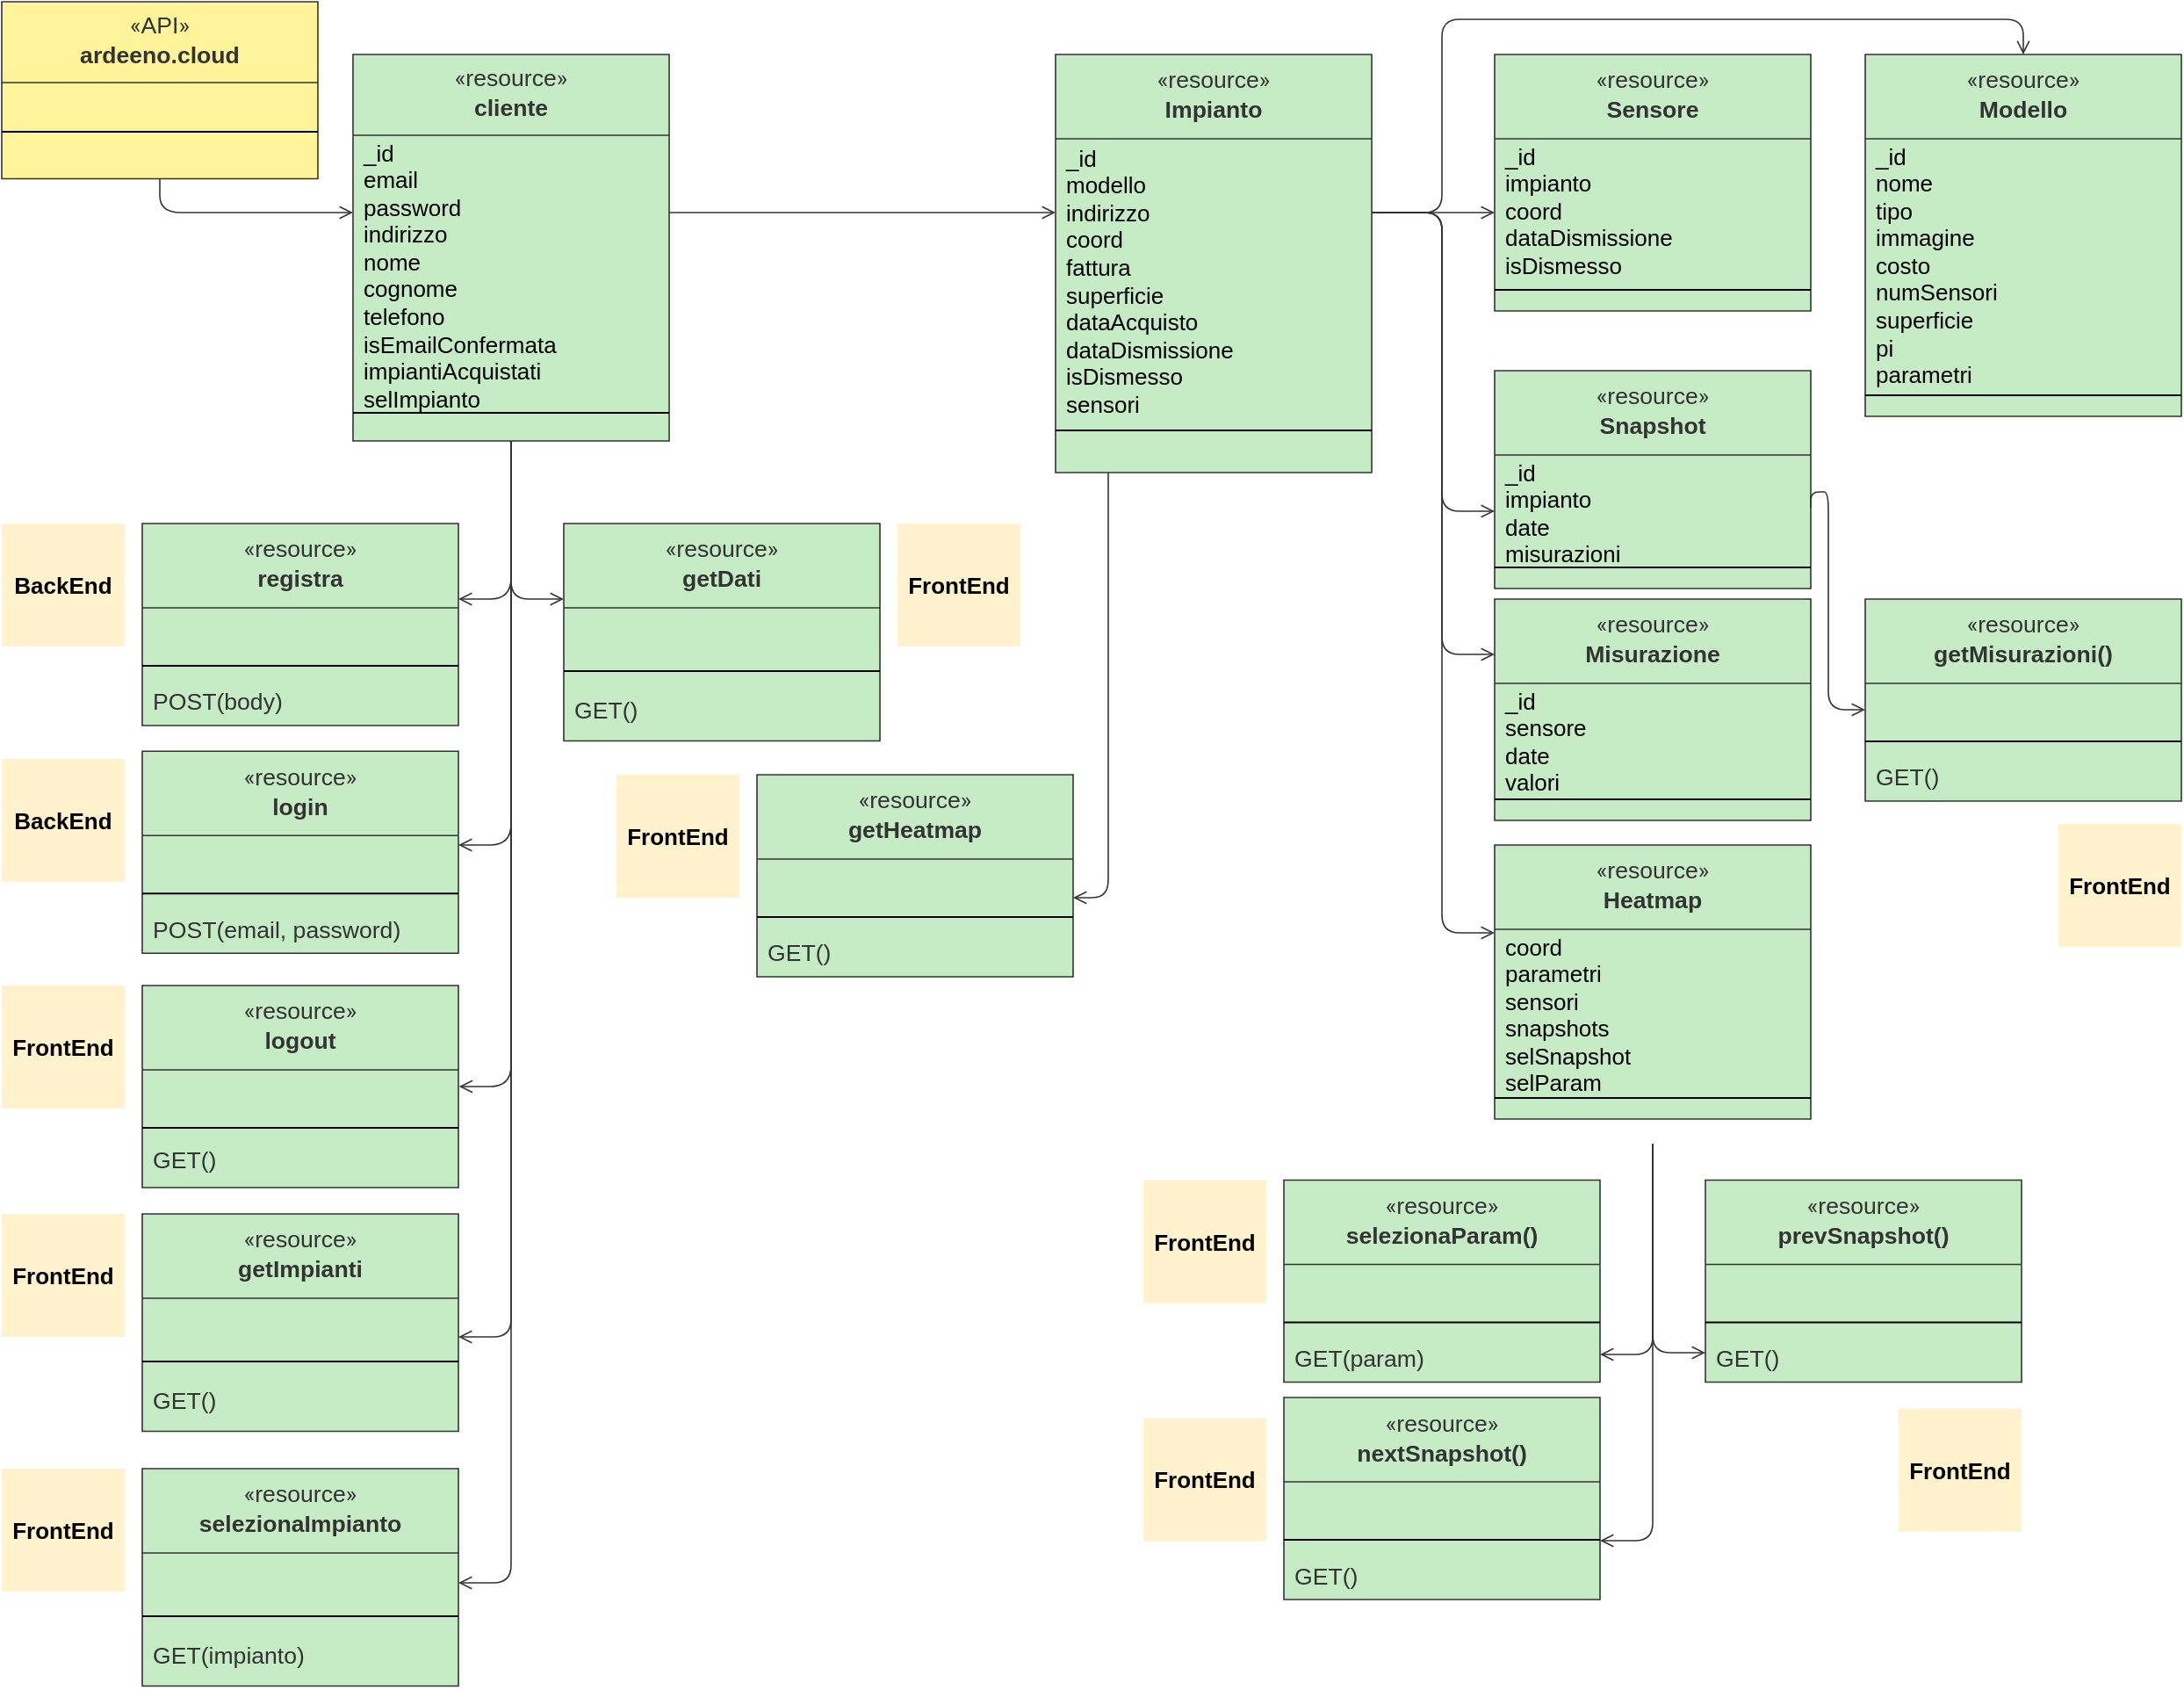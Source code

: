 <mxfile version="20.3.0" type="device"><diagram id="C5RBs43oDa-KdzZeNtuy" name="Page-1"><mxGraphModel dx="532" dy="352" grid="1" gridSize="10" guides="1" tooltips="1" connect="1" arrows="1" fold="1" page="1" pageScale="1" pageWidth="827" pageHeight="1169" math="0" shadow="0"><root><mxCell id="WIyWlLk6GJQsqaUBKTNV-0"/><mxCell id="WIyWlLk6GJQsqaUBKTNV-1" parent="WIyWlLk6GJQsqaUBKTNV-0"/><mxCell id="vIG90-ze58-OpuTQpj8e-6" style="edgeStyle=orthogonalEdgeStyle;shape=connector;rounded=1;orthogonalLoop=1;jettySize=auto;html=1;labelBackgroundColor=default;strokeColor=#333333;strokeWidth=0.8;fontFamily=Helvetica;fontSize=13;fontColor=default;startArrow=none;endArrow=open;" parent="WIyWlLk6GJQsqaUBKTNV-1" source="sdLnqorTGhHtvJuLmooT-4" target="vIG90-ze58-OpuTQpj8e-1" edge="1"><mxGeometry relative="1" as="geometry"><Array as="points"><mxPoint x="820" y="120"/><mxPoint x="820" y="10"/><mxPoint x="1151" y="10"/></Array></mxGeometry></mxCell><mxCell id="sdLnqorTGhHtvJuLmooT-0" value="&lt;div style=&quot;display: flex ; justify-content: center ; text-align: center ; align-items: baseline ; font-size: 0 ; line-height: 1.25 ; margin-top: -2px&quot;&gt;&lt;span&gt;&lt;span style=&quot;font-size: 13.3px ; color: #333333&quot;&gt;&lt;span style=&quot;font-size: 13.3px ; color: #333333&quot;&gt; &lt;/span&gt;&lt;span style=&quot;font-size: 13.3px ; color: #333333 ; font-family: &amp;quot;roboto&amp;quot;&quot;&gt;«&lt;/span&gt;&lt;span style=&quot;font-size: 13.3px ; color: #333333&quot;&gt;resource&lt;/span&gt;&lt;span style=&quot;font-size: 13.3px ; color: #333333 ; font-family: &amp;quot;roboto&amp;quot;&quot;&gt;»&lt;br&gt;&lt;/span&gt;&lt;span style=&quot;font-size: 13.3px ; color: #333333 ; font-weight: bold&quot;&gt;cliente&lt;/span&gt;&lt;/span&gt;&lt;/span&gt;&lt;/div&gt;" style="swimlane;childLayout=stackLayout;horizontal=1;horizontalStack=0;resizeParent=1;resizeParentMax=0;resizeLast=0;collapsible=0;fontStyle=0;marginBottom=0;swimlaneFillColor=#c5ecc4;startSize=46;whiteSpace=wrap;overflow=block;blockSpacing=1;html=1;fontSize=13;align=left;spacing=0;strokeColor=#333333;strokeOpacity=100;fillOpacity=100;fillColor=#c5ecc4;strokeWidth=0.8;" parent="WIyWlLk6GJQsqaUBKTNV-1" vertex="1"><mxGeometry x="200" y="30" width="180" height="220" as="geometry"/></mxCell><mxCell id="sdLnqorTGhHtvJuLmooT-1" value="_id&lt;br&gt;email&lt;br&gt;password&lt;br&gt;indirizzo&lt;br&gt;nome&lt;br&gt;cognome&lt;br&gt;telefono&lt;br&gt;isEmailConfermata&lt;br&gt;impiantiAcquistati&lt;br&gt;selImpianto" style="part=1;resizeHeight=0;strokeColor=none;fillColor=none;align=left;verticalAlign=middle;spacingLeft=4;spacingRight=4;rotatable=0;points=[[0,0.5],[1,0.5]];portConstraint=eastwest;swimlaneFillColor=#c5ecc4;strokeOpacity=100;fillOpacity=100;whiteSpace=wrap;overflow=block;blockSpacing=1;html=1;fontSize=13;" parent="sdLnqorTGhHtvJuLmooT-0" vertex="1"><mxGeometry y="46" width="180" height="154" as="geometry"/></mxCell><mxCell id="sdLnqorTGhHtvJuLmooT-2" value="" style="line;strokeWidth=1;fillColor=none;align=left;verticalAlign=middle;spacingTop=-1;spacingLeft=3;spacingRight=3;rotatable=0;labelPosition=right;points=[];portConstraint=eastwest;" parent="sdLnqorTGhHtvJuLmooT-0" vertex="1"><mxGeometry y="200" width="180" height="8" as="geometry"/></mxCell><mxCell id="yKFBuSShoX2gHoEN9aXE-39" value="&lt;br&gt;" style="part=1;resizeHeight=0;strokeColor=none;fillColor=none;align=left;verticalAlign=middle;spacingLeft=4;spacingRight=4;rotatable=0;points=[[0,0.5],[1,0.5]];portConstraint=eastwest;swimlaneFillColor=#fff499;strokeOpacity=100;fillOpacity=100;whiteSpace=wrap;overflow=block;blockSpacing=1;html=1;fontSize=13;" parent="sdLnqorTGhHtvJuLmooT-0" vertex="1"><mxGeometry y="208" width="180" height="12" as="geometry"/></mxCell><mxCell id="gP4zPMnASyAnH4Fx1vOp-68" value="" style="edgeStyle=orthogonalEdgeStyle;shape=connector;rounded=1;orthogonalLoop=1;jettySize=auto;html=1;labelBackgroundColor=default;strokeColor=#333333;strokeWidth=0.8;fontFamily=Helvetica;fontSize=13;fontColor=default;startArrow=none;endArrow=open;" parent="WIyWlLk6GJQsqaUBKTNV-1" source="sdLnqorTGhHtvJuLmooT-5" target="gP4zPMnASyAnH4Fx1vOp-51" edge="1"><mxGeometry relative="1" as="geometry"><mxPoint x="740" y="140.0" as="sourcePoint"/><Array as="points"><mxPoint x="820" y="120"/><mxPoint x="820" y="530"/></Array></mxGeometry></mxCell><mxCell id="sdLnqorTGhHtvJuLmooT-4" value="&lt;div style=&quot;display: flex; justify-content: center; text-align: center; align-items: baseline; font-size: 0; line-height: 1.25;margin-top: -2px;&quot;&gt;&lt;span&gt;&lt;span style=&quot;font-size:13.3px;color:#333333;&quot;&gt;&lt;span style=&quot;font-size:13.3px;color:#333333;&quot;&gt; &lt;/span&gt;&lt;span style=&quot;font-size:13.3px;color:#333333;font-family: Roboto;&quot;&gt;«&lt;/span&gt;&lt;span style=&quot;font-size:13.3px;color:#333333;&quot;&gt;resource&lt;/span&gt;&lt;span style=&quot;font-size:13.3px;color:#333333;font-family: Roboto;&quot;&gt;»&lt;br&gt;&lt;/span&gt;&lt;span style=&quot;font-size:13.3px;color:#333333;font-weight: bold;&quot;&gt;Impianto&lt;/span&gt;&lt;/span&gt;&lt;/span&gt;&lt;/div&gt;" style="swimlane;childLayout=stackLayout;horizontal=1;horizontalStack=0;resizeParent=1;resizeParentMax=0;resizeLast=0;collapsible=0;fontStyle=0;marginBottom=0;swimlaneFillColor=#c5ecc4;startSize=48;whiteSpace=wrap;overflow=block;blockSpacing=1;html=1;fontSize=13;align=left;spacing=0;strokeColor=#333333;strokeOpacity=100;fillOpacity=100;fillColor=#c5ecc4;strokeWidth=0.8;" parent="WIyWlLk6GJQsqaUBKTNV-1" vertex="1"><mxGeometry x="600" y="30" width="180" height="238.0" as="geometry"/></mxCell><mxCell id="sdLnqorTGhHtvJuLmooT-5" value="_id&lt;br&gt;modello&lt;br&gt;indirizzo&lt;br&gt;coord&lt;br&gt;fattura&lt;br&gt;superficie&lt;br&gt;dataAcquisto&lt;br&gt;dataDismissione&lt;br&gt;isDismesso&lt;br&gt;sensori" style="part=1;resizeHeight=0;strokeColor=none;fillColor=none;align=left;verticalAlign=middle;spacingLeft=4;spacingRight=4;rotatable=0;points=[[0,0.5],[1,0.5]];portConstraint=eastwest;swimlaneFillColor=#c5ecc4;strokeOpacity=100;fillOpacity=100;whiteSpace=wrap;overflow=block;blockSpacing=1;html=1;fontSize=13;" parent="sdLnqorTGhHtvJuLmooT-4" vertex="1"><mxGeometry y="48" width="180" height="162" as="geometry"/></mxCell><mxCell id="sdLnqorTGhHtvJuLmooT-6" value="" style="line;strokeWidth=1;fillColor=none;align=left;verticalAlign=middle;spacingTop=-1;spacingLeft=3;spacingRight=3;rotatable=0;labelPosition=right;points=[];portConstraint=eastwest;" parent="sdLnqorTGhHtvJuLmooT-4" vertex="1"><mxGeometry y="210" width="180" height="8" as="geometry"/></mxCell><mxCell id="sdLnqorTGhHtvJuLmooT-7" value="&lt;br&gt;" style="part=1;html=1;resizeHeight=0;strokeColor=none;fillColor=none;align=left;verticalAlign=middle;spacingLeft=4;spacingRight=4;overflow=hidden;rotatable=0;points=[[0,0.5],[1,0.5]];portConstraint=eastwest;swimlaneFillColor=#c5ecc4;strokeOpacity=100;fillOpacity=100;whiteSpace=wrap;fontSize=13.3;fontColor=#333333;" parent="sdLnqorTGhHtvJuLmooT-4" vertex="1"><mxGeometry y="218" width="180" height="20.0" as="geometry"/></mxCell><mxCell id="sdLnqorTGhHtvJuLmooT-8" value="&lt;div style=&quot;display: flex; justify-content: center; text-align: center; align-items: baseline; font-size: 0; line-height: 1.25;margin-top: -2px;&quot;&gt;&lt;span&gt;&lt;span style=&quot;font-size:13.3px;color:#333333;&quot;&gt;&lt;span style=&quot;font-size:13.3px;color:#333333;&quot;&gt; &lt;/span&gt;&lt;span style=&quot;font-size:13.3px;color:#333333;font-family: Roboto;&quot;&gt;«&lt;/span&gt;&lt;span style=&quot;font-size:13.3px;color:#333333;&quot;&gt;resource&lt;/span&gt;&lt;span style=&quot;font-size:13.3px;color:#333333;font-family: Roboto;&quot;&gt;»&lt;br&gt;&lt;/span&gt;&lt;span style=&quot;font-size:13.3px;color:#333333;font-weight: bold;&quot;&gt;logout&lt;/span&gt;&lt;/span&gt;&lt;/span&gt;&lt;/div&gt;" style="swimlane;childLayout=stackLayout;horizontal=1;horizontalStack=0;resizeParent=1;resizeParentMax=0;resizeLast=0;collapsible=0;fontStyle=0;marginBottom=0;swimlaneFillColor=#c5ecc4;startSize=48;whiteSpace=wrap;overflow=block;blockSpacing=1;html=1;fontSize=13;align=left;spacing=0;strokeColor=#333333;strokeOpacity=100;fillOpacity=100;fillColor=#c5ecc4;strokeWidth=0.8;" parent="WIyWlLk6GJQsqaUBKTNV-1" vertex="1"><mxGeometry x="80" y="560" width="180" height="115" as="geometry"/></mxCell><mxCell id="sdLnqorTGhHtvJuLmooT-9" value="" style="part=1;resizeHeight=0;strokeColor=none;fillColor=none;align=left;verticalAlign=middle;spacingLeft=4;spacingRight=4;rotatable=0;points=[[0,0.5],[1,0.5]];portConstraint=eastwest;swimlaneFillColor=#c5ecc4;strokeOpacity=100;fillOpacity=100;whiteSpace=wrap;overflow=block;blockSpacing=1;html=1;fontSize=13;" parent="sdLnqorTGhHtvJuLmooT-8" vertex="1"><mxGeometry y="48" width="180" height="29" as="geometry"/></mxCell><mxCell id="sdLnqorTGhHtvJuLmooT-10" value="" style="line;strokeWidth=1;fillColor=none;align=left;verticalAlign=middle;spacingTop=-1;spacingLeft=3;spacingRight=3;rotatable=0;labelPosition=right;points=[];portConstraint=eastwest;" parent="sdLnqorTGhHtvJuLmooT-8" vertex="1"><mxGeometry y="77" width="180" height="8" as="geometry"/></mxCell><mxCell id="yKFBuSShoX2gHoEN9aXE-10" value="GET()" style="part=1;html=1;resizeHeight=0;strokeColor=none;fillColor=none;align=left;verticalAlign=middle;spacingLeft=4;spacingRight=4;overflow=hidden;rotatable=0;points=[[0,0.5],[1,0.5]];portConstraint=eastwest;swimlaneFillColor=#c5ecc4;strokeOpacity=100;fillOpacity=100;whiteSpace=wrap;fontSize=13.3;fontColor=#333333;" parent="sdLnqorTGhHtvJuLmooT-8" vertex="1"><mxGeometry y="85" width="180" height="28" as="geometry"/></mxCell><mxCell id="sdLnqorTGhHtvJuLmooT-11" value="POST(body)" style="part=1;html=1;resizeHeight=0;strokeColor=none;fillColor=none;align=left;verticalAlign=middle;spacingLeft=4;spacingRight=4;overflow=hidden;rotatable=0;points=[[0,0.5],[1,0.5]];portConstraint=eastwest;swimlaneFillColor=#c5ecc4;strokeOpacity=100;fillOpacity=100;whiteSpace=wrap;fontSize=13.3;fontColor=#333333;" parent="sdLnqorTGhHtvJuLmooT-8" vertex="1"><mxGeometry y="113" width="180" height="2" as="geometry"/></mxCell><mxCell id="sdLnqorTGhHtvJuLmooT-12" value="&lt;div style=&quot;display: flex ; justify-content: center ; text-align: center ; align-items: baseline ; font-size: 0 ; line-height: 1.25 ; margin-top: -2px&quot;&gt;&lt;span&gt;&lt;span style=&quot;font-size: 13.3px ; color: #333333&quot;&gt;&lt;span style=&quot;font-size: 13.3px ; color: #333333&quot;&gt; &lt;/span&gt;&lt;span style=&quot;font-size: 13.3px ; color: #333333 ; font-family: &amp;#34;roboto&amp;#34;&quot;&gt;«&lt;/span&gt;&lt;span style=&quot;font-size: 13.3px ; color: #333333&quot;&gt;resource&lt;/span&gt;&lt;span style=&quot;font-size: 13.3px ; color: #333333 ; font-family: &amp;#34;roboto&amp;#34;&quot;&gt;»&lt;br&gt;&lt;/span&gt;&lt;span style=&quot;font-size: 13.3px ; color: #333333 ; font-weight: bold&quot;&gt;registra&lt;/span&gt;&lt;/span&gt;&lt;/span&gt;&lt;/div&gt;" style="swimlane;childLayout=stackLayout;horizontal=1;horizontalStack=0;resizeParent=1;resizeParentMax=0;resizeLast=0;collapsible=0;fontStyle=0;marginBottom=0;swimlaneFillColor=#c5ecc4;startSize=48;whiteSpace=wrap;overflow=block;blockSpacing=1;html=1;fontSize=13;align=left;spacing=0;strokeColor=#333333;strokeOpacity=100;fillOpacity=100;fillColor=#c5ecc4;strokeWidth=0.8;" parent="WIyWlLk6GJQsqaUBKTNV-1" vertex="1"><mxGeometry x="80" y="297" width="180" height="115" as="geometry"/></mxCell><mxCell id="sdLnqorTGhHtvJuLmooT-13" value="" style="part=1;resizeHeight=0;strokeColor=none;fillColor=none;align=left;verticalAlign=middle;spacingLeft=4;spacingRight=4;rotatable=0;points=[[0,0.5],[1,0.5]];portConstraint=eastwest;swimlaneFillColor=#c5ecc4;strokeOpacity=100;fillOpacity=100;whiteSpace=wrap;overflow=block;blockSpacing=1;html=1;fontSize=13;" parent="sdLnqorTGhHtvJuLmooT-12" vertex="1"><mxGeometry y="48" width="180" height="29" as="geometry"/></mxCell><mxCell id="sdLnqorTGhHtvJuLmooT-14" value="" style="line;strokeWidth=1;fillColor=none;align=left;verticalAlign=middle;spacingTop=-1;spacingLeft=3;spacingRight=3;rotatable=0;labelPosition=right;points=[];portConstraint=eastwest;" parent="sdLnqorTGhHtvJuLmooT-12" vertex="1"><mxGeometry y="77" width="180" height="8" as="geometry"/></mxCell><mxCell id="sdLnqorTGhHtvJuLmooT-15" value="GET(username,password)" style="part=1;html=1;resizeHeight=0;strokeColor=none;fillColor=none;align=left;verticalAlign=middle;spacingLeft=4;spacingRight=4;overflow=hidden;rotatable=0;points=[[0,0.5],[1,0.5]];portConstraint=eastwest;swimlaneFillColor=#c5ecc4;strokeOpacity=100;fillOpacity=100;whiteSpace=wrap;fontSize=13.3;fontColor=#333333;" parent="sdLnqorTGhHtvJuLmooT-12" vertex="1"><mxGeometry y="85" width="180" height="2" as="geometry"/></mxCell><mxCell id="1" value="POST(body)" style="part=1;html=1;resizeHeight=0;strokeColor=none;fillColor=none;align=left;verticalAlign=middle;spacingLeft=4;spacingRight=4;overflow=hidden;rotatable=0;points=[[0,0.5],[1,0.5]];portConstraint=eastwest;swimlaneFillColor=#c5ecc4;strokeOpacity=100;fillOpacity=100;whiteSpace=wrap;fontSize=13.3;fontColor=#333333;" parent="sdLnqorTGhHtvJuLmooT-12" vertex="1"><mxGeometry y="87" width="180" height="28" as="geometry"/></mxCell><mxCell id="sdLnqorTGhHtvJuLmooT-16" value="&lt;div style=&quot;display: flex ; justify-content: center ; text-align: center ; align-items: baseline ; font-size: 0 ; line-height: 1.25 ; margin-top: -2px&quot;&gt;&lt;span&gt;&lt;span style=&quot;font-size: 13.3px ; color: #333333&quot;&gt;&lt;span style=&quot;font-size: 13.3px ; color: #333333&quot;&gt; &lt;/span&gt;&lt;span style=&quot;font-size: 13.3px ; color: #333333 ; font-family: &amp;#34;roboto&amp;#34;&quot;&gt;«&lt;/span&gt;&lt;span style=&quot;font-size: 13.3px ; color: #333333&quot;&gt;resource&lt;/span&gt;&lt;span style=&quot;font-size: 13.3px ; color: #333333 ; font-family: &amp;#34;roboto&amp;#34;&quot;&gt;»&lt;br&gt;&lt;/span&gt;&lt;span style=&quot;font-size: 13.3px ; color: #333333 ; font-weight: bold&quot;&gt;login&lt;/span&gt;&lt;/span&gt;&lt;/span&gt;&lt;/div&gt;" style="swimlane;childLayout=stackLayout;horizontal=1;horizontalStack=0;resizeParent=1;resizeParentMax=0;resizeLast=0;collapsible=0;fontStyle=0;marginBottom=0;swimlaneFillColor=#c5ecc4;startSize=48;whiteSpace=wrap;overflow=block;blockSpacing=1;html=1;fontSize=13;align=left;spacing=0;strokeColor=#333333;strokeOpacity=100;fillOpacity=100;fillColor=#c5ecc4;strokeWidth=0.8;" parent="WIyWlLk6GJQsqaUBKTNV-1" vertex="1"><mxGeometry x="80" y="426.63" width="180" height="115" as="geometry"/></mxCell><mxCell id="sdLnqorTGhHtvJuLmooT-17" value="" style="part=1;resizeHeight=0;strokeColor=none;fillColor=none;align=left;verticalAlign=middle;spacingLeft=4;spacingRight=4;rotatable=0;points=[[0,0.5],[1,0.5]];portConstraint=eastwest;swimlaneFillColor=#c5ecc4;strokeOpacity=100;fillOpacity=100;whiteSpace=wrap;overflow=block;blockSpacing=1;html=1;fontSize=13;" parent="sdLnqorTGhHtvJuLmooT-16" vertex="1"><mxGeometry y="48" width="180" height="29" as="geometry"/></mxCell><mxCell id="sdLnqorTGhHtvJuLmooT-18" value="" style="line;strokeWidth=1;fillColor=none;align=left;verticalAlign=middle;spacingTop=-1;spacingLeft=3;spacingRight=3;rotatable=0;labelPosition=right;points=[];portConstraint=eastwest;" parent="sdLnqorTGhHtvJuLmooT-16" vertex="1"><mxGeometry y="77" width="180" height="8" as="geometry"/></mxCell><mxCell id="sdLnqorTGhHtvJuLmooT-19" value="GET()" style="part=1;html=1;resizeHeight=0;strokeColor=none;fillColor=none;align=left;verticalAlign=middle;spacingLeft=4;spacingRight=4;overflow=hidden;rotatable=0;points=[[0,0.5],[1,0.5]];portConstraint=eastwest;swimlaneFillColor=#c5ecc4;strokeOpacity=100;fillOpacity=100;whiteSpace=wrap;fontSize=13.3;fontColor=#333333;" parent="sdLnqorTGhHtvJuLmooT-16" vertex="1"><mxGeometry y="85" width="180" height="2" as="geometry"/></mxCell><mxCell id="yKFBuSShoX2gHoEN9aXE-11" value="POST(email, password)" style="part=1;html=1;resizeHeight=0;strokeColor=none;fillColor=none;align=left;verticalAlign=middle;spacingLeft=4;spacingRight=4;overflow=hidden;rotatable=0;points=[[0,0.5],[1,0.5]];portConstraint=eastwest;swimlaneFillColor=#c5ecc4;strokeOpacity=100;fillOpacity=100;whiteSpace=wrap;fontSize=13.3;fontColor=#333333;" parent="sdLnqorTGhHtvJuLmooT-16" vertex="1"><mxGeometry y="87" width="180" height="28" as="geometry"/></mxCell><UserObject label="" lucidchartObjectId="iiN.k0H5D8bO" id="sdLnqorTGhHtvJuLmooT-48"><mxCell style="html=1;jettySize=18;whiteSpace=wrap;fontSize=13;strokeColor=#333333;strokeOpacity=100;strokeWidth=0.8;rounded=1;arcSize=24;edgeStyle=orthogonalEdgeStyle;startArrow=none;endArrow=open;" parent="WIyWlLk6GJQsqaUBKTNV-1" source="sdLnqorTGhHtvJuLmooT-0" target="sdLnqorTGhHtvJuLmooT-12" edge="1"><mxGeometry width="100" height="100" relative="1" as="geometry"><Array as="points"><mxPoint x="290" y="340"/></Array></mxGeometry></mxCell></UserObject><UserObject label="" lucidchartObjectId="liN.y0DDtXik" id="sdLnqorTGhHtvJuLmooT-49"><mxCell style="html=1;jettySize=18;whiteSpace=wrap;fontSize=13;strokeColor=#333333;strokeOpacity=100;strokeWidth=0.8;rounded=1;arcSize=24;edgeStyle=orthogonalEdgeStyle;startArrow=none;endArrow=open;" parent="WIyWlLk6GJQsqaUBKTNV-1" source="sdLnqorTGhHtvJuLmooT-0" target="sdLnqorTGhHtvJuLmooT-16" edge="1"><mxGeometry width="100" height="100" relative="1" as="geometry"><Array as="points"><mxPoint x="290" y="480"/></Array></mxGeometry></mxCell></UserObject><UserObject label="" lucidchartObjectId="oiN.0AyQLSDo" id="sdLnqorTGhHtvJuLmooT-50"><mxCell style="html=1;jettySize=18;whiteSpace=wrap;fontSize=13;strokeColor=#333333;strokeOpacity=100;strokeWidth=0.8;rounded=1;arcSize=24;edgeStyle=orthogonalEdgeStyle;startArrow=none;endArrow=open;entryX=1.002;entryY=0.5;entryPerimeter=0;" parent="WIyWlLk6GJQsqaUBKTNV-1" source="sdLnqorTGhHtvJuLmooT-0" target="sdLnqorTGhHtvJuLmooT-8" edge="1"><mxGeometry width="100" height="100" relative="1" as="geometry"><Array as="points"/></mxGeometry></mxCell></UserObject><UserObject label="" lucidchartObjectId="0kN..QZuyeQZ" id="sdLnqorTGhHtvJuLmooT-53"><mxCell style="html=1;jettySize=18;whiteSpace=wrap;fontSize=13;strokeColor=#333333;strokeOpacity=100;strokeWidth=0.8;rounded=1;arcSize=24;edgeStyle=orthogonalEdgeStyle;startArrow=none;endArrow=open;" parent="WIyWlLk6GJQsqaUBKTNV-1" source="sdLnqorTGhHtvJuLmooT-0" target="sdLnqorTGhHtvJuLmooT-4" edge="1"><mxGeometry width="100" height="100" relative="1" as="geometry"><Array as="points"><mxPoint x="500" y="120"/><mxPoint x="500" y="120"/></Array><mxPoint x="1220" y="323.376" as="sourcePoint"/></mxGeometry></mxCell></UserObject><mxCell id="sdLnqorTGhHtvJuLmooT-55" value="&lt;div style=&quot;display: flex ; justify-content: center ; text-align: center ; align-items: baseline ; font-size: 0 ; line-height: 1.25 ; margin-top: -2px&quot;&gt;&lt;span&gt;&lt;span style=&quot;font-size: 13.3px ; color: #333333&quot;&gt;&lt;span style=&quot;font-size: 13.3px ; color: #333333&quot;&gt; &lt;/span&gt;&lt;span style=&quot;font-size: 13.3px ; color: #333333 ; font-family: &amp;quot;roboto&amp;quot;&quot;&gt;«&lt;/span&gt;&lt;span style=&quot;font-size: 13.3px ; color: #333333&quot;&gt;API&lt;/span&gt;&lt;span style=&quot;font-size: 13.3px ; color: #333333 ; font-family: &amp;quot;roboto&amp;quot;&quot;&gt;»&lt;br&gt;&lt;/span&gt;&lt;span style=&quot;font-size: 13.3px ; color: #333333 ; font-weight: bold&quot;&gt;ardeeno.cloud&lt;/span&gt;&lt;/span&gt;&lt;/span&gt;&lt;/div&gt;" style="swimlane;childLayout=stackLayout;horizontal=1;horizontalStack=0;resizeParent=1;resizeParentMax=0;resizeLast=0;collapsible=0;fontStyle=0;marginBottom=0;swimlaneFillColor=#fff499;startSize=46;whiteSpace=wrap;overflow=block;blockSpacing=1;html=1;fontSize=13;align=left;spacing=0;strokeColor=#333333;strokeOpacity=100;fillOpacity=100;fillColor=#fff499;strokeWidth=0.8;" parent="WIyWlLk6GJQsqaUBKTNV-1" vertex="1"><mxGeometry width="180" height="100.75" as="geometry"/></mxCell><mxCell id="sdLnqorTGhHtvJuLmooT-56" value="&lt;br&gt;" style="part=1;resizeHeight=0;strokeColor=none;fillColor=none;align=left;verticalAlign=middle;spacingLeft=4;spacingRight=4;rotatable=0;points=[[0,0.5],[1,0.5]];portConstraint=eastwest;swimlaneFillColor=#fff499;strokeOpacity=100;fillOpacity=100;whiteSpace=wrap;overflow=block;blockSpacing=1;html=1;fontSize=13;" parent="sdLnqorTGhHtvJuLmooT-55" vertex="1"><mxGeometry y="46" width="180" height="24" as="geometry"/></mxCell><mxCell id="sdLnqorTGhHtvJuLmooT-57" value="" style="line;strokeWidth=1;fillColor=none;align=left;verticalAlign=middle;spacingTop=-1;spacingLeft=3;spacingRight=3;rotatable=0;labelPosition=right;points=[];portConstraint=eastwest;" parent="sdLnqorTGhHtvJuLmooT-55" vertex="1"><mxGeometry y="70" width="180" height="8" as="geometry"/></mxCell><mxCell id="sdLnqorTGhHtvJuLmooT-58" value="" style="part=1;html=1;resizeHeight=0;strokeColor=none;fillColor=none;align=left;verticalAlign=middle;spacingLeft=4;spacingRight=4;overflow=hidden;rotatable=0;points=[[0,0.5],[1,0.5]];portConstraint=eastwest;swimlaneFillColor=#fff499;strokeOpacity=100;fillOpacity=100;whiteSpace=wrap;fontSize=13;" parent="sdLnqorTGhHtvJuLmooT-55" vertex="1"><mxGeometry y="78" width="180" height="-1.25" as="geometry"/></mxCell><mxCell id="yKFBuSShoX2gHoEN9aXE-37" value="&lt;br&gt;" style="part=1;resizeHeight=0;strokeColor=none;fillColor=none;align=left;verticalAlign=middle;spacingLeft=4;spacingRight=4;rotatable=0;points=[[0,0.5],[1,0.5]];portConstraint=eastwest;swimlaneFillColor=#fff499;strokeOpacity=100;fillOpacity=100;whiteSpace=wrap;overflow=block;blockSpacing=1;html=1;fontSize=13;" parent="sdLnqorTGhHtvJuLmooT-55" vertex="1"><mxGeometry y="76.75" width="180" height="24" as="geometry"/></mxCell><UserObject label="" lucidchartObjectId="dgO.bJV7_Ou2" id="sdLnqorTGhHtvJuLmooT-60"><mxCell style="html=1;jettySize=18;whiteSpace=wrap;fontSize=13;strokeColor=#333333;strokeOpacity=100;strokeWidth=0.8;rounded=1;arcSize=24;edgeStyle=orthogonalEdgeStyle;startArrow=none;endArrow=open;" parent="WIyWlLk6GJQsqaUBKTNV-1" source="sdLnqorTGhHtvJuLmooT-55" target="sdLnqorTGhHtvJuLmooT-0" edge="1"><mxGeometry width="100" height="100" relative="1" as="geometry"><Array as="points"><mxPoint x="90" y="120"/></Array></mxGeometry></mxCell></UserObject><mxCell id="yKFBuSShoX2gHoEN9aXE-7" value="BackEnd" style="text;html=1;strokeColor=none;fillColor=#fff2cc;align=center;verticalAlign=middle;whiteSpace=wrap;rounded=0;spacing=5;fontStyle=1;fontSize=13;" parent="WIyWlLk6GJQsqaUBKTNV-1" vertex="1"><mxGeometry y="297" width="70" height="70" as="geometry"/></mxCell><mxCell id="yKFBuSShoX2gHoEN9aXE-9" value="FrontEnd" style="text;html=1;strokeColor=none;fillColor=#fff2cc;align=center;verticalAlign=middle;whiteSpace=wrap;rounded=0;spacing=5;fontStyle=1;fontSize=13;" parent="WIyWlLk6GJQsqaUBKTNV-1" vertex="1"><mxGeometry y="560" width="70" height="70" as="geometry"/></mxCell><mxCell id="yKFBuSShoX2gHoEN9aXE-12" value="BackEnd" style="text;html=1;strokeColor=none;fillColor=#fff2cc;align=center;verticalAlign=middle;whiteSpace=wrap;rounded=0;spacing=5;fontStyle=1;fontSize=13;" parent="WIyWlLk6GJQsqaUBKTNV-1" vertex="1"><mxGeometry y="431" width="70" height="70" as="geometry"/></mxCell><mxCell id="gP4zPMnASyAnH4Fx1vOp-46" value="&lt;div style=&quot;display: flex ; justify-content: center ; text-align: center ; align-items: baseline ; font-size: 0 ; line-height: 1.25 ; margin-top: -2px&quot;&gt;&lt;span&gt;&lt;span style=&quot;font-size: 13.3px ; color: #333333&quot;&gt;&lt;span style=&quot;font-size: 13.3px ; color: #333333&quot;&gt; &lt;/span&gt;&lt;span style=&quot;font-size: 13.3px ; color: #333333 ; font-family: &amp;quot;roboto&amp;quot;&quot;&gt;«&lt;/span&gt;&lt;span style=&quot;font-size: 13.3px ; color: #333333&quot;&gt;resource&lt;/span&gt;&lt;span style=&quot;font-size: 13.3px ; color: #333333 ; font-family: &amp;quot;roboto&amp;quot;&quot;&gt;»&lt;br&gt;&lt;/span&gt;&lt;span style=&quot;font-size: 13.3px ; color: #333333 ; font-weight: bold&quot;&gt;getHeatmap&lt;/span&gt;&lt;/span&gt;&lt;/span&gt;&lt;/div&gt;" style="swimlane;childLayout=stackLayout;horizontal=1;horizontalStack=0;resizeParent=1;resizeParentMax=0;resizeLast=0;collapsible=0;fontStyle=0;marginBottom=0;swimlaneFillColor=#c5ecc4;startSize=48;whiteSpace=wrap;overflow=block;blockSpacing=1;html=1;fontSize=13;align=left;spacing=0;strokeColor=#333333;strokeOpacity=100;fillOpacity=100;fillColor=#c5ecc4;strokeWidth=0.8;" parent="WIyWlLk6GJQsqaUBKTNV-1" vertex="1"><mxGeometry x="430" y="440" width="180" height="115" as="geometry"/></mxCell><mxCell id="gP4zPMnASyAnH4Fx1vOp-47" value="" style="part=1;resizeHeight=0;strokeColor=none;fillColor=none;align=left;verticalAlign=middle;spacingLeft=4;spacingRight=4;rotatable=0;points=[[0,0.5],[1,0.5]];portConstraint=eastwest;swimlaneFillColor=#c5ecc4;strokeOpacity=100;fillOpacity=100;whiteSpace=wrap;overflow=block;blockSpacing=1;html=1;fontSize=13;" parent="gP4zPMnASyAnH4Fx1vOp-46" vertex="1"><mxGeometry y="48" width="180" height="29" as="geometry"/></mxCell><mxCell id="gP4zPMnASyAnH4Fx1vOp-48" value="" style="line;strokeWidth=1;fillColor=none;align=left;verticalAlign=middle;spacingTop=-1;spacingLeft=3;spacingRight=3;rotatable=0;labelPosition=right;points=[];portConstraint=eastwest;" parent="gP4zPMnASyAnH4Fx1vOp-46" vertex="1"><mxGeometry y="77" width="180" height="8" as="geometry"/></mxCell><mxCell id="gP4zPMnASyAnH4Fx1vOp-49" value="GET(username,password)" style="part=1;html=1;resizeHeight=0;strokeColor=none;fillColor=none;align=left;verticalAlign=middle;spacingLeft=4;spacingRight=4;overflow=hidden;rotatable=0;points=[[0,0.5],[1,0.5]];portConstraint=eastwest;swimlaneFillColor=#c5ecc4;strokeOpacity=100;fillOpacity=100;whiteSpace=wrap;fontSize=13.3;fontColor=#333333;" parent="gP4zPMnASyAnH4Fx1vOp-46" vertex="1"><mxGeometry y="85" width="180" height="2" as="geometry"/></mxCell><mxCell id="gP4zPMnASyAnH4Fx1vOp-50" value="GET()" style="part=1;html=1;resizeHeight=0;strokeColor=none;fillColor=none;align=left;verticalAlign=middle;spacingLeft=4;spacingRight=4;overflow=hidden;rotatable=0;points=[[0,0.5],[1,0.5]];portConstraint=eastwest;swimlaneFillColor=#c5ecc4;strokeOpacity=100;fillOpacity=100;whiteSpace=wrap;fontSize=13.3;fontColor=#333333;" parent="gP4zPMnASyAnH4Fx1vOp-46" vertex="1"><mxGeometry y="87" width="180" height="28" as="geometry"/></mxCell><mxCell id="gP4zPMnASyAnH4Fx1vOp-51" value="&lt;div style=&quot;display: flex; justify-content: center; text-align: center; align-items: baseline; font-size: 0; line-height: 1.25;margin-top: -2px;&quot;&gt;&lt;span&gt;&lt;span style=&quot;font-size:13.3px;color:#333333;&quot;&gt;&lt;span style=&quot;font-size:13.3px;color:#333333;&quot;&gt; &lt;/span&gt;&lt;span style=&quot;font-size:13.3px;color:#333333;font-family: Roboto;&quot;&gt;«&lt;/span&gt;&lt;span style=&quot;font-size:13.3px;color:#333333;&quot;&gt;resource&lt;/span&gt;&lt;span style=&quot;font-size:13.3px;color:#333333;font-family: Roboto;&quot;&gt;»&lt;br&gt;&lt;/span&gt;&lt;span style=&quot;font-size:13.3px;color:#333333;font-weight: bold;&quot;&gt;Heatmap&lt;/span&gt;&lt;/span&gt;&lt;/span&gt;&lt;/div&gt;" style="swimlane;childLayout=stackLayout;horizontal=1;horizontalStack=0;resizeParent=1;resizeParentMax=0;resizeLast=0;collapsible=0;fontStyle=0;marginBottom=0;swimlaneFillColor=#c5ecc4;startSize=48;whiteSpace=wrap;overflow=block;blockSpacing=1;html=1;fontSize=13;align=left;spacing=0;strokeColor=#333333;strokeOpacity=100;fillOpacity=100;fillColor=#c5ecc4;strokeWidth=0.8;" parent="WIyWlLk6GJQsqaUBKTNV-1" vertex="1"><mxGeometry x="850" y="480" width="180" height="156" as="geometry"/></mxCell><mxCell id="gP4zPMnASyAnH4Fx1vOp-52" value="coord&lt;br&gt;parametri&lt;br&gt;sensori&lt;br&gt;snapshots&lt;br&gt;selSnapshot&lt;br&gt;selParam" style="part=1;resizeHeight=0;strokeColor=none;fillColor=none;align=left;verticalAlign=middle;spacingLeft=4;spacingRight=4;rotatable=0;points=[[0,0.5],[1,0.5]];portConstraint=eastwest;swimlaneFillColor=#c5ecc4;strokeOpacity=100;fillOpacity=100;whiteSpace=wrap;overflow=block;blockSpacing=1;html=1;fontSize=13;" parent="gP4zPMnASyAnH4Fx1vOp-51" vertex="1"><mxGeometry y="48" width="180" height="92" as="geometry"/></mxCell><mxCell id="gP4zPMnASyAnH4Fx1vOp-53" value="" style="line;strokeWidth=1;fillColor=none;align=left;verticalAlign=middle;spacingTop=-1;spacingLeft=3;spacingRight=3;rotatable=0;labelPosition=right;points=[];portConstraint=eastwest;" parent="gP4zPMnASyAnH4Fx1vOp-51" vertex="1"><mxGeometry y="140" width="180" height="8" as="geometry"/></mxCell><mxCell id="gP4zPMnASyAnH4Fx1vOp-54" value="&lt;br&gt;" style="part=1;html=1;resizeHeight=0;strokeColor=none;fillColor=none;align=left;verticalAlign=middle;spacingLeft=4;spacingRight=4;overflow=hidden;rotatable=0;points=[[0,0.5],[1,0.5]];portConstraint=eastwest;swimlaneFillColor=#c5ecc4;strokeOpacity=100;fillOpacity=100;whiteSpace=wrap;fontSize=13.3;fontColor=#333333;" parent="gP4zPMnASyAnH4Fx1vOp-51" vertex="1"><mxGeometry y="148" width="180" height="8" as="geometry"/></mxCell><mxCell id="gP4zPMnASyAnH4Fx1vOp-65" value="FrontEnd" style="text;html=1;strokeColor=none;fillColor=#fff2cc;align=center;verticalAlign=middle;whiteSpace=wrap;rounded=0;spacing=5;fontStyle=1;fontSize=13;" parent="WIyWlLk6GJQsqaUBKTNV-1" vertex="1"><mxGeometry x="1080" y="800.75" width="70" height="70" as="geometry"/></mxCell><mxCell id="gP4zPMnASyAnH4Fx1vOp-66" value="FrontEnd" style="text;html=1;strokeColor=none;fillColor=#fff2cc;align=center;verticalAlign=middle;whiteSpace=wrap;rounded=0;spacing=5;fontStyle=1;fontSize=13;" parent="WIyWlLk6GJQsqaUBKTNV-1" vertex="1"><mxGeometry x="350" y="440" width="70" height="70" as="geometry"/></mxCell><mxCell id="gP4zPMnASyAnH4Fx1vOp-67" value="FrontEnd" style="text;html=1;strokeColor=none;fillColor=#fff2cc;align=center;verticalAlign=middle;whiteSpace=wrap;rounded=0;spacing=5;fontStyle=1;fontSize=13;" parent="WIyWlLk6GJQsqaUBKTNV-1" vertex="1"><mxGeometry y="835" width="70" height="70" as="geometry"/></mxCell><mxCell id="gP4zPMnASyAnH4Fx1vOp-69" value="&lt;div style=&quot;display: flex; justify-content: center; text-align: center; align-items: baseline; line-height: 1.25; margin-top: -2px; font-size: 0px;&quot;&gt;&lt;span&gt;&lt;span style=&quot;font-size: 13.3px ; color: #333333&quot;&gt;&lt;span style=&quot;font-size: 13.3px ; color: #333333&quot;&gt; &lt;/span&gt;&lt;span style=&quot;font-size: 13.3px ; color: #333333 ; font-family: &amp;quot;roboto&amp;quot;&quot;&gt;«&lt;/span&gt;&lt;span style=&quot;font-size: 13.3px ; color: #333333&quot;&gt;resource&lt;/span&gt;&lt;span style=&quot;font-size: 13.3px ; color: #333333 ; font-family: &amp;quot;roboto&amp;quot;&quot;&gt;»&lt;br&gt;&lt;/span&gt;&lt;span style=&quot;font-size: 13.3px ; color: #333333 ; font-weight: bold&quot;&gt;prevSnapshot()&lt;/span&gt;&lt;/span&gt;&lt;/span&gt;&lt;/div&gt;" style="swimlane;childLayout=stackLayout;horizontal=1;horizontalStack=0;resizeParent=1;resizeParentMax=0;resizeLast=0;collapsible=0;fontStyle=0;marginBottom=0;swimlaneFillColor=#c5ecc4;startSize=48;whiteSpace=wrap;overflow=block;blockSpacing=1;html=1;fontSize=13;align=left;spacing=0;strokeColor=#333333;strokeOpacity=100;fillOpacity=100;fillColor=#c5ecc4;strokeWidth=0.8;" parent="WIyWlLk6GJQsqaUBKTNV-1" vertex="1"><mxGeometry x="970" y="670.75" width="180" height="115" as="geometry"/></mxCell><mxCell id="gP4zPMnASyAnH4Fx1vOp-70" value="" style="part=1;resizeHeight=0;strokeColor=none;fillColor=none;align=left;verticalAlign=middle;spacingLeft=4;spacingRight=4;rotatable=0;points=[[0,0.5],[1,0.5]];portConstraint=eastwest;swimlaneFillColor=#c5ecc4;strokeOpacity=100;fillOpacity=100;whiteSpace=wrap;overflow=block;blockSpacing=1;html=1;fontSize=13;" parent="gP4zPMnASyAnH4Fx1vOp-69" vertex="1"><mxGeometry y="48" width="180" height="29" as="geometry"/></mxCell><mxCell id="gP4zPMnASyAnH4Fx1vOp-71" value="" style="line;strokeWidth=1;fillColor=none;align=left;verticalAlign=middle;spacingTop=-1;spacingLeft=3;spacingRight=3;rotatable=0;labelPosition=right;points=[];portConstraint=eastwest;" parent="gP4zPMnASyAnH4Fx1vOp-69" vertex="1"><mxGeometry y="77" width="180" height="8" as="geometry"/></mxCell><mxCell id="gP4zPMnASyAnH4Fx1vOp-72" value="GET(username,password)" style="part=1;html=1;resizeHeight=0;strokeColor=none;fillColor=none;align=left;verticalAlign=middle;spacingLeft=4;spacingRight=4;overflow=hidden;rotatable=0;points=[[0,0.5],[1,0.5]];portConstraint=eastwest;swimlaneFillColor=#c5ecc4;strokeOpacity=100;fillOpacity=100;whiteSpace=wrap;fontSize=13.3;fontColor=#333333;" parent="gP4zPMnASyAnH4Fx1vOp-69" vertex="1"><mxGeometry y="85" width="180" height="2" as="geometry"/></mxCell><mxCell id="gP4zPMnASyAnH4Fx1vOp-73" value="GET()" style="part=1;html=1;resizeHeight=0;strokeColor=none;fillColor=none;align=left;verticalAlign=middle;spacingLeft=4;spacingRight=4;overflow=hidden;rotatable=0;points=[[0,0.5],[1,0.5]];portConstraint=eastwest;swimlaneFillColor=#c5ecc4;strokeOpacity=100;fillOpacity=100;whiteSpace=wrap;fontSize=13.3;fontColor=#333333;" parent="gP4zPMnASyAnH4Fx1vOp-69" vertex="1"><mxGeometry y="87" width="180" height="28" as="geometry"/></mxCell><mxCell id="gP4zPMnASyAnH4Fx1vOp-74" value="&lt;div style=&quot;display: flex ; justify-content: center ; text-align: center ; align-items: baseline ; font-size: 0 ; line-height: 1.25 ; margin-top: -2px&quot;&gt;&lt;span&gt;&lt;span style=&quot;font-size: 13.3px ; color: #333333&quot;&gt;&lt;span style=&quot;font-size: 13.3px ; color: #333333&quot;&gt; &lt;/span&gt;&lt;span style=&quot;font-size: 13.3px ; color: #333333 ; font-family: &amp;quot;roboto&amp;quot;&quot;&gt;«&lt;/span&gt;&lt;span style=&quot;font-size: 13.3px ; color: #333333&quot;&gt;resource&lt;/span&gt;&lt;span style=&quot;font-size: 13.3px ; color: #333333 ; font-family: &amp;quot;roboto&amp;quot;&quot;&gt;»&lt;br&gt;&lt;/span&gt;&lt;span style=&quot;font-size: 13.3px ; color: #333333 ; font-weight: bold&quot;&gt;nextSnapshot()&lt;/span&gt;&lt;/span&gt;&lt;/span&gt;&lt;/div&gt;" style="swimlane;childLayout=stackLayout;horizontal=1;horizontalStack=0;resizeParent=1;resizeParentMax=0;resizeLast=0;collapsible=0;fontStyle=0;marginBottom=0;swimlaneFillColor=#c5ecc4;startSize=48;whiteSpace=wrap;overflow=block;blockSpacing=1;html=1;fontSize=13;align=left;spacing=0;strokeColor=#333333;strokeOpacity=100;fillOpacity=100;fillColor=#c5ecc4;strokeWidth=0.8;" parent="WIyWlLk6GJQsqaUBKTNV-1" vertex="1"><mxGeometry x="730" y="794.5" width="180" height="115" as="geometry"/></mxCell><mxCell id="gP4zPMnASyAnH4Fx1vOp-75" value="" style="part=1;resizeHeight=0;strokeColor=none;fillColor=none;align=left;verticalAlign=middle;spacingLeft=4;spacingRight=4;rotatable=0;points=[[0,0.5],[1,0.5]];portConstraint=eastwest;swimlaneFillColor=#c5ecc4;strokeOpacity=100;fillOpacity=100;whiteSpace=wrap;overflow=block;blockSpacing=1;html=1;fontSize=13;" parent="gP4zPMnASyAnH4Fx1vOp-74" vertex="1"><mxGeometry y="48" width="180" height="29" as="geometry"/></mxCell><mxCell id="gP4zPMnASyAnH4Fx1vOp-76" value="" style="line;strokeWidth=1;fillColor=none;align=left;verticalAlign=middle;spacingTop=-1;spacingLeft=3;spacingRight=3;rotatable=0;labelPosition=right;points=[];portConstraint=eastwest;" parent="gP4zPMnASyAnH4Fx1vOp-74" vertex="1"><mxGeometry y="77" width="180" height="8" as="geometry"/></mxCell><mxCell id="gP4zPMnASyAnH4Fx1vOp-77" value="GET(username,password)" style="part=1;html=1;resizeHeight=0;strokeColor=none;fillColor=none;align=left;verticalAlign=middle;spacingLeft=4;spacingRight=4;overflow=hidden;rotatable=0;points=[[0,0.5],[1,0.5]];portConstraint=eastwest;swimlaneFillColor=#c5ecc4;strokeOpacity=100;fillOpacity=100;whiteSpace=wrap;fontSize=13.3;fontColor=#333333;" parent="gP4zPMnASyAnH4Fx1vOp-74" vertex="1"><mxGeometry y="85" width="180" height="2" as="geometry"/></mxCell><mxCell id="gP4zPMnASyAnH4Fx1vOp-78" value="GET()" style="part=1;html=1;resizeHeight=0;strokeColor=none;fillColor=none;align=left;verticalAlign=middle;spacingLeft=4;spacingRight=4;overflow=hidden;rotatable=0;points=[[0,0.5],[1,0.5]];portConstraint=eastwest;swimlaneFillColor=#c5ecc4;strokeOpacity=100;fillOpacity=100;whiteSpace=wrap;fontSize=13.3;fontColor=#333333;" parent="gP4zPMnASyAnH4Fx1vOp-74" vertex="1"><mxGeometry y="87" width="180" height="28" as="geometry"/></mxCell><mxCell id="gP4zPMnASyAnH4Fx1vOp-79" value="&lt;div style=&quot;display: flex ; justify-content: center ; text-align: center ; align-items: baseline ; font-size: 0 ; line-height: 1.25 ; margin-top: -2px&quot;&gt;&lt;span&gt;&lt;span style=&quot;font-size: 13.3px ; color: #333333&quot;&gt;&lt;span style=&quot;font-size: 13.3px ; color: #333333&quot;&gt; &lt;/span&gt;&lt;span style=&quot;font-size: 13.3px ; color: #333333 ; font-family: &amp;quot;roboto&amp;quot;&quot;&gt;«&lt;/span&gt;&lt;span style=&quot;font-size: 13.3px ; color: #333333&quot;&gt;resource&lt;/span&gt;&lt;span style=&quot;font-size: 13.3px ; color: #333333 ; font-family: &amp;quot;roboto&amp;quot;&quot;&gt;»&lt;br&gt;&lt;/span&gt;&lt;span style=&quot;font-size: 13.3px ; color: #333333 ; font-weight: bold&quot;&gt;selezionaParam()&lt;/span&gt;&lt;/span&gt;&lt;/span&gt;&lt;/div&gt;" style="swimlane;childLayout=stackLayout;horizontal=1;horizontalStack=0;resizeParent=1;resizeParentMax=0;resizeLast=0;collapsible=0;fontStyle=0;marginBottom=0;swimlaneFillColor=#c5ecc4;startSize=48;whiteSpace=wrap;overflow=block;blockSpacing=1;html=1;fontSize=13;align=left;spacing=0;strokeColor=#333333;strokeOpacity=100;fillOpacity=100;fillColor=#c5ecc4;strokeWidth=0.8;" parent="WIyWlLk6GJQsqaUBKTNV-1" vertex="1"><mxGeometry x="730" y="670.75" width="180" height="115" as="geometry"/></mxCell><mxCell id="gP4zPMnASyAnH4Fx1vOp-80" value="" style="part=1;resizeHeight=0;strokeColor=none;fillColor=none;align=left;verticalAlign=middle;spacingLeft=4;spacingRight=4;rotatable=0;points=[[0,0.5],[1,0.5]];portConstraint=eastwest;swimlaneFillColor=#c5ecc4;strokeOpacity=100;fillOpacity=100;whiteSpace=wrap;overflow=block;blockSpacing=1;html=1;fontSize=13;" parent="gP4zPMnASyAnH4Fx1vOp-79" vertex="1"><mxGeometry y="48" width="180" height="29" as="geometry"/></mxCell><mxCell id="gP4zPMnASyAnH4Fx1vOp-81" value="" style="line;strokeWidth=1;fillColor=none;align=left;verticalAlign=middle;spacingTop=-1;spacingLeft=3;spacingRight=3;rotatable=0;labelPosition=right;points=[];portConstraint=eastwest;" parent="gP4zPMnASyAnH4Fx1vOp-79" vertex="1"><mxGeometry y="77" width="180" height="8" as="geometry"/></mxCell><mxCell id="gP4zPMnASyAnH4Fx1vOp-82" value="GET(username,password)" style="part=1;html=1;resizeHeight=0;strokeColor=none;fillColor=none;align=left;verticalAlign=middle;spacingLeft=4;spacingRight=4;overflow=hidden;rotatable=0;points=[[0,0.5],[1,0.5]];portConstraint=eastwest;swimlaneFillColor=#c5ecc4;strokeOpacity=100;fillOpacity=100;whiteSpace=wrap;fontSize=13.3;fontColor=#333333;" parent="gP4zPMnASyAnH4Fx1vOp-79" vertex="1"><mxGeometry y="85" width="180" height="2" as="geometry"/></mxCell><mxCell id="gP4zPMnASyAnH4Fx1vOp-83" value="GET(param)" style="part=1;html=1;resizeHeight=0;strokeColor=none;fillColor=none;align=left;verticalAlign=middle;spacingLeft=4;spacingRight=4;overflow=hidden;rotatable=0;points=[[0,0.5],[1,0.5]];portConstraint=eastwest;swimlaneFillColor=#c5ecc4;strokeOpacity=100;fillOpacity=100;whiteSpace=wrap;fontSize=13.3;fontColor=#333333;" parent="gP4zPMnASyAnH4Fx1vOp-79" vertex="1"><mxGeometry y="87" width="180" height="28" as="geometry"/></mxCell><mxCell id="gP4zPMnASyAnH4Fx1vOp-84" value="FrontEnd" style="text;html=1;strokeColor=none;fillColor=#fff2cc;align=center;verticalAlign=middle;whiteSpace=wrap;rounded=0;spacing=5;fontStyle=1;fontSize=13;" parent="WIyWlLk6GJQsqaUBKTNV-1" vertex="1"><mxGeometry x="650" y="806.25" width="70" height="70" as="geometry"/></mxCell><mxCell id="gP4zPMnASyAnH4Fx1vOp-85" value="FrontEnd" style="text;html=1;strokeColor=none;fillColor=#fff2cc;align=center;verticalAlign=middle;whiteSpace=wrap;rounded=0;spacing=5;fontStyle=1;fontSize=13;" parent="WIyWlLk6GJQsqaUBKTNV-1" vertex="1"><mxGeometry x="650" y="670.75" width="70" height="70" as="geometry"/></mxCell><mxCell id="gP4zPMnASyAnH4Fx1vOp-91" value="&lt;div style=&quot;display: flex; justify-content: center; text-align: center; align-items: baseline; font-size: 0; line-height: 1.25;margin-top: -2px;&quot;&gt;&lt;span&gt;&lt;span style=&quot;font-size:13.3px;color:#333333;&quot;&gt;&lt;span style=&quot;font-size:13.3px;color:#333333;&quot;&gt; &lt;/span&gt;&lt;span style=&quot;font-size:13.3px;color:#333333;font-family: Roboto;&quot;&gt;«&lt;/span&gt;&lt;span style=&quot;font-size:13.3px;color:#333333;&quot;&gt;resource&lt;/span&gt;&lt;span style=&quot;font-size:13.3px;color:#333333;font-family: Roboto;&quot;&gt;»&lt;br&gt;&lt;/span&gt;&lt;span style=&quot;font-size:13.3px;color:#333333;font-weight: bold;&quot;&gt;Sensore&lt;/span&gt;&lt;/span&gt;&lt;/span&gt;&lt;/div&gt;" style="swimlane;childLayout=stackLayout;horizontal=1;horizontalStack=0;resizeParent=1;resizeParentMax=0;resizeLast=0;collapsible=0;fontStyle=0;marginBottom=0;swimlaneFillColor=#c5ecc4;startSize=48;whiteSpace=wrap;overflow=block;blockSpacing=1;html=1;fontSize=13;align=left;spacing=0;strokeColor=#333333;strokeOpacity=100;fillOpacity=100;fillColor=#c5ecc4;strokeWidth=0.8;" parent="WIyWlLk6GJQsqaUBKTNV-1" vertex="1"><mxGeometry x="850" y="30" width="180" height="146" as="geometry"/></mxCell><mxCell id="gP4zPMnASyAnH4Fx1vOp-92" value="_id&lt;br&gt;impianto&lt;br&gt;coord&lt;br&gt;dataDismissione&lt;br&gt;isDismesso" style="part=1;resizeHeight=0;strokeColor=none;fillColor=none;align=left;verticalAlign=middle;spacingLeft=4;spacingRight=4;rotatable=0;points=[[0,0.5],[1,0.5]];portConstraint=eastwest;swimlaneFillColor=#c5ecc4;strokeOpacity=100;fillOpacity=100;whiteSpace=wrap;overflow=block;blockSpacing=1;html=1;fontSize=13;" parent="gP4zPMnASyAnH4Fx1vOp-91" vertex="1"><mxGeometry y="48" width="180" height="82" as="geometry"/></mxCell><mxCell id="gP4zPMnASyAnH4Fx1vOp-93" value="" style="line;strokeWidth=1;fillColor=none;align=left;verticalAlign=middle;spacingTop=-1;spacingLeft=3;spacingRight=3;rotatable=0;labelPosition=right;points=[];portConstraint=eastwest;" parent="gP4zPMnASyAnH4Fx1vOp-91" vertex="1"><mxGeometry y="130" width="180" height="8" as="geometry"/></mxCell><mxCell id="gP4zPMnASyAnH4Fx1vOp-94" value="&lt;br&gt;" style="part=1;html=1;resizeHeight=0;strokeColor=none;fillColor=none;align=left;verticalAlign=middle;spacingLeft=4;spacingRight=4;overflow=hidden;rotatable=0;points=[[0,0.5],[1,0.5]];portConstraint=eastwest;swimlaneFillColor=#c5ecc4;strokeOpacity=100;fillOpacity=100;whiteSpace=wrap;fontSize=13.3;fontColor=#333333;" parent="gP4zPMnASyAnH4Fx1vOp-91" vertex="1"><mxGeometry y="138" width="180" height="8" as="geometry"/></mxCell><mxCell id="gP4zPMnASyAnH4Fx1vOp-95" value="&lt;div style=&quot;display: flex; justify-content: center; text-align: center; align-items: baseline; font-size: 0; line-height: 1.25;margin-top: -2px;&quot;&gt;&lt;span&gt;&lt;span style=&quot;font-size:13.3px;color:#333333;&quot;&gt;&lt;span style=&quot;font-size:13.3px;color:#333333;&quot;&gt; &lt;/span&gt;&lt;span style=&quot;font-size:13.3px;color:#333333;font-family: Roboto;&quot;&gt;«&lt;/span&gt;&lt;span style=&quot;font-size:13.3px;color:#333333;&quot;&gt;resource&lt;/span&gt;&lt;span style=&quot;font-size:13.3px;color:#333333;font-family: Roboto;&quot;&gt;»&lt;br&gt;&lt;/span&gt;&lt;span style=&quot;font-size:13.3px;color:#333333;font-weight: bold;&quot;&gt;Snapshot&lt;/span&gt;&lt;/span&gt;&lt;/span&gt;&lt;/div&gt;" style="swimlane;childLayout=stackLayout;horizontal=1;horizontalStack=0;resizeParent=1;resizeParentMax=0;resizeLast=0;collapsible=0;fontStyle=0;marginBottom=0;swimlaneFillColor=#c5ecc4;startSize=48;whiteSpace=wrap;overflow=block;blockSpacing=1;html=1;fontSize=13;align=left;spacing=0;strokeColor=#333333;strokeOpacity=100;fillOpacity=100;fillColor=#c5ecc4;strokeWidth=0.8;" parent="WIyWlLk6GJQsqaUBKTNV-1" vertex="1"><mxGeometry x="850" y="210" width="180" height="124" as="geometry"/></mxCell><mxCell id="gP4zPMnASyAnH4Fx1vOp-96" value="_id&lt;br&gt;impianto&lt;br&gt;date&lt;br&gt;misurazioni" style="part=1;resizeHeight=0;strokeColor=none;fillColor=none;align=left;verticalAlign=middle;spacingLeft=4;spacingRight=4;rotatable=0;points=[[0,0.5],[1,0.5]];portConstraint=eastwest;swimlaneFillColor=#c5ecc4;strokeOpacity=100;fillOpacity=100;whiteSpace=wrap;overflow=block;blockSpacing=1;html=1;fontSize=13;" parent="gP4zPMnASyAnH4Fx1vOp-95" vertex="1"><mxGeometry y="48" width="180" height="60" as="geometry"/></mxCell><mxCell id="gP4zPMnASyAnH4Fx1vOp-97" value="" style="line;strokeWidth=1;fillColor=none;align=left;verticalAlign=middle;spacingTop=-1;spacingLeft=3;spacingRight=3;rotatable=0;labelPosition=right;points=[];portConstraint=eastwest;" parent="gP4zPMnASyAnH4Fx1vOp-95" vertex="1"><mxGeometry y="108" width="180" height="8" as="geometry"/></mxCell><mxCell id="gP4zPMnASyAnH4Fx1vOp-98" value="&lt;br&gt;" style="part=1;html=1;resizeHeight=0;strokeColor=none;fillColor=none;align=left;verticalAlign=middle;spacingLeft=4;spacingRight=4;overflow=hidden;rotatable=0;points=[[0,0.5],[1,0.5]];portConstraint=eastwest;swimlaneFillColor=#c5ecc4;strokeOpacity=100;fillOpacity=100;whiteSpace=wrap;fontSize=13.3;fontColor=#333333;" parent="gP4zPMnASyAnH4Fx1vOp-95" vertex="1"><mxGeometry y="116" width="180" height="8" as="geometry"/></mxCell><mxCell id="gP4zPMnASyAnH4Fx1vOp-99" value="&lt;div style=&quot;display: flex; justify-content: center; text-align: center; align-items: baseline; font-size: 0; line-height: 1.25;margin-top: -2px;&quot;&gt;&lt;span&gt;&lt;span style=&quot;font-size:13.3px;color:#333333;&quot;&gt;&lt;span style=&quot;font-size:13.3px;color:#333333;&quot;&gt; &lt;/span&gt;&lt;span style=&quot;font-size:13.3px;color:#333333;font-family: Roboto;&quot;&gt;«&lt;/span&gt;&lt;span style=&quot;font-size:13.3px;color:#333333;&quot;&gt;resource&lt;/span&gt;&lt;span style=&quot;font-size:13.3px;color:#333333;font-family: Roboto;&quot;&gt;»&lt;br&gt;&lt;/span&gt;&lt;span style=&quot;font-size:13.3px;color:#333333;font-weight: bold;&quot;&gt;Misurazione&lt;/span&gt;&lt;/span&gt;&lt;/span&gt;&lt;/div&gt;" style="swimlane;childLayout=stackLayout;horizontal=1;horizontalStack=0;resizeParent=1;resizeParentMax=0;resizeLast=0;collapsible=0;fontStyle=0;marginBottom=0;swimlaneFillColor=#c5ecc4;startSize=48;whiteSpace=wrap;overflow=block;blockSpacing=1;html=1;fontSize=13;align=left;spacing=0;strokeColor=#333333;strokeOpacity=100;fillOpacity=100;fillColor=#c5ecc4;strokeWidth=0.8;" parent="WIyWlLk6GJQsqaUBKTNV-1" vertex="1"><mxGeometry x="850" y="340" width="180" height="126" as="geometry"/></mxCell><mxCell id="gP4zPMnASyAnH4Fx1vOp-100" value="_id&lt;br&gt;sensore&lt;br&gt;date&lt;br&gt;valori" style="part=1;resizeHeight=0;strokeColor=none;fillColor=none;align=left;verticalAlign=middle;spacingLeft=4;spacingRight=4;rotatable=0;points=[[0,0.5],[1,0.5]];portConstraint=eastwest;swimlaneFillColor=#c5ecc4;strokeOpacity=100;fillOpacity=100;whiteSpace=wrap;overflow=block;blockSpacing=1;html=1;fontSize=13;" parent="gP4zPMnASyAnH4Fx1vOp-99" vertex="1"><mxGeometry y="48" width="180" height="62" as="geometry"/></mxCell><mxCell id="gP4zPMnASyAnH4Fx1vOp-101" value="" style="line;strokeWidth=1;fillColor=none;align=left;verticalAlign=middle;spacingTop=-1;spacingLeft=3;spacingRight=3;rotatable=0;labelPosition=right;points=[];portConstraint=eastwest;" parent="gP4zPMnASyAnH4Fx1vOp-99" vertex="1"><mxGeometry y="110" width="180" height="8" as="geometry"/></mxCell><mxCell id="gP4zPMnASyAnH4Fx1vOp-102" value="&lt;br&gt;" style="part=1;html=1;resizeHeight=0;strokeColor=none;fillColor=none;align=left;verticalAlign=middle;spacingLeft=4;spacingRight=4;overflow=hidden;rotatable=0;points=[[0,0.5],[1,0.5]];portConstraint=eastwest;swimlaneFillColor=#c5ecc4;strokeOpacity=100;fillOpacity=100;whiteSpace=wrap;fontSize=13.3;fontColor=#333333;" parent="gP4zPMnASyAnH4Fx1vOp-99" vertex="1"><mxGeometry y="118" width="180" height="8" as="geometry"/></mxCell><mxCell id="gP4zPMnASyAnH4Fx1vOp-103" style="edgeStyle=orthogonalEdgeStyle;shape=connector;rounded=1;orthogonalLoop=1;jettySize=auto;html=1;labelBackgroundColor=default;strokeColor=#333333;strokeWidth=0.8;fontFamily=Helvetica;fontSize=13;fontColor=default;startArrow=none;endArrow=open;" parent="WIyWlLk6GJQsqaUBKTNV-1" source="sdLnqorTGhHtvJuLmooT-4" target="gP4zPMnASyAnH4Fx1vOp-91" edge="1"><mxGeometry relative="1" as="geometry"><mxPoint x="740" y="140.0" as="sourcePoint"/><Array as="points"><mxPoint x="820" y="120"/><mxPoint x="820" y="120"/></Array></mxGeometry></mxCell><mxCell id="gP4zPMnASyAnH4Fx1vOp-108" style="edgeStyle=orthogonalEdgeStyle;shape=connector;rounded=1;orthogonalLoop=1;jettySize=auto;html=1;entryX=0;entryY=0.25;entryDx=0;entryDy=0;labelBackgroundColor=default;strokeColor=#333333;strokeWidth=0.8;fontFamily=Helvetica;fontSize=13;fontColor=default;startArrow=none;endArrow=open;" parent="WIyWlLk6GJQsqaUBKTNV-1" source="sdLnqorTGhHtvJuLmooT-4" target="gP4zPMnASyAnH4Fx1vOp-99" edge="1"><mxGeometry relative="1" as="geometry"><mxPoint x="740" y="140.0" as="sourcePoint"/><Array as="points"><mxPoint x="820" y="120"/><mxPoint x="820" y="372"/></Array></mxGeometry></mxCell><mxCell id="gP4zPMnASyAnH4Fx1vOp-109" style="edgeStyle=orthogonalEdgeStyle;shape=connector;rounded=1;orthogonalLoop=1;jettySize=auto;html=1;labelBackgroundColor=default;strokeColor=#333333;strokeWidth=0.8;fontFamily=Helvetica;fontSize=13;fontColor=default;startArrow=none;endArrow=open;" parent="WIyWlLk6GJQsqaUBKTNV-1" source="sdLnqorTGhHtvJuLmooT-4" target="gP4zPMnASyAnH4Fx1vOp-95" edge="1"><mxGeometry relative="1" as="geometry"><mxPoint x="740" y="140.0" as="sourcePoint"/><Array as="points"><mxPoint x="820" y="120"/><mxPoint x="820" y="290"/></Array></mxGeometry></mxCell><mxCell id="gP4zPMnASyAnH4Fx1vOp-113" style="edgeStyle=orthogonalEdgeStyle;shape=connector;rounded=1;orthogonalLoop=1;jettySize=auto;html=1;labelBackgroundColor=default;strokeColor=#333333;strokeWidth=0.8;fontFamily=Helvetica;fontSize=13;fontColor=default;startArrow=none;endArrow=open;" parent="WIyWlLk6GJQsqaUBKTNV-1" source="sdLnqorTGhHtvJuLmooT-4" target="gP4zPMnASyAnH4Fx1vOp-46" edge="1"><mxGeometry relative="1" as="geometry"><Array as="points"><mxPoint x="630" y="510"/></Array></mxGeometry></mxCell><mxCell id="gP4zPMnASyAnH4Fx1vOp-116" style="edgeStyle=orthogonalEdgeStyle;shape=connector;rounded=1;orthogonalLoop=1;jettySize=auto;html=1;labelBackgroundColor=default;strokeColor=#333333;strokeWidth=0.8;fontFamily=Helvetica;fontSize=13;fontColor=default;startArrow=none;endArrow=open;" parent="WIyWlLk6GJQsqaUBKTNV-1" target="gP4zPMnASyAnH4Fx1vOp-79" edge="1"><mxGeometry relative="1" as="geometry"><mxPoint x="940" y="650" as="sourcePoint"/><Array as="points"><mxPoint x="940" y="770"/></Array></mxGeometry></mxCell><mxCell id="gP4zPMnASyAnH4Fx1vOp-117" style="edgeStyle=orthogonalEdgeStyle;shape=connector;rounded=1;orthogonalLoop=1;jettySize=auto;html=1;labelBackgroundColor=default;strokeColor=#333333;strokeWidth=0.8;fontFamily=Helvetica;fontSize=13;fontColor=default;startArrow=none;endArrow=open;" parent="WIyWlLk6GJQsqaUBKTNV-1" target="gP4zPMnASyAnH4Fx1vOp-69" edge="1"><mxGeometry relative="1" as="geometry"><mxPoint x="940" y="650" as="sourcePoint"/><Array as="points"><mxPoint x="940" y="769"/></Array></mxGeometry></mxCell><mxCell id="gP4zPMnASyAnH4Fx1vOp-118" style="edgeStyle=orthogonalEdgeStyle;shape=connector;rounded=1;orthogonalLoop=1;jettySize=auto;html=1;labelBackgroundColor=default;strokeColor=#333333;strokeWidth=0.8;fontFamily=Helvetica;fontSize=13;fontColor=default;startArrow=none;endArrow=open;" parent="WIyWlLk6GJQsqaUBKTNV-1" target="gP4zPMnASyAnH4Fx1vOp-74" edge="1"><mxGeometry relative="1" as="geometry"><mxPoint x="940" y="650" as="sourcePoint"/><Array as="points"><mxPoint x="940" y="876"/></Array></mxGeometry></mxCell><mxCell id="gP4zPMnASyAnH4Fx1vOp-119" value="&lt;div style=&quot;display: flex; justify-content: center; text-align: center; align-items: baseline; font-size: 0; line-height: 1.25;margin-top: -2px;&quot;&gt;&lt;span&gt;&lt;span style=&quot;font-size:13.3px;color:#333333;&quot;&gt;&lt;span style=&quot;font-size:13.3px;color:#333333;&quot;&gt; &lt;/span&gt;&lt;span style=&quot;font-size:13.3px;color:#333333;font-family: Roboto;&quot;&gt;«&lt;/span&gt;&lt;span style=&quot;font-size:13.3px;color:#333333;&quot;&gt;resource&lt;/span&gt;&lt;span style=&quot;font-size:13.3px;color:#333333;font-family: Roboto;&quot;&gt;»&lt;br&gt;&lt;/span&gt;&lt;span style=&quot;font-size:13.3px;color:#333333;font-weight: bold;&quot;&gt;getImpianti&lt;/span&gt;&lt;/span&gt;&lt;/span&gt;&lt;/div&gt;" style="swimlane;childLayout=stackLayout;horizontal=1;horizontalStack=0;resizeParent=1;resizeParentMax=0;resizeLast=0;collapsible=0;fontStyle=0;marginBottom=0;swimlaneFillColor=#c5ecc4;startSize=48;whiteSpace=wrap;overflow=block;blockSpacing=1;html=1;fontSize=13;align=left;spacing=0;strokeColor=#333333;strokeOpacity=100;fillOpacity=100;fillColor=#c5ecc4;strokeWidth=0.8;" parent="WIyWlLk6GJQsqaUBKTNV-1" vertex="1"><mxGeometry x="80" y="690" width="180" height="123.75" as="geometry"/></mxCell><mxCell id="gP4zPMnASyAnH4Fx1vOp-120" value="" style="part=1;resizeHeight=0;strokeColor=none;fillColor=none;align=left;verticalAlign=middle;spacingLeft=4;spacingRight=4;rotatable=0;points=[[0,0.5],[1,0.5]];portConstraint=eastwest;swimlaneFillColor=#c5ecc4;strokeOpacity=100;fillOpacity=100;whiteSpace=wrap;overflow=block;blockSpacing=1;html=1;fontSize=13;" parent="gP4zPMnASyAnH4Fx1vOp-119" vertex="1"><mxGeometry y="48" width="180" height="32" as="geometry"/></mxCell><mxCell id="gP4zPMnASyAnH4Fx1vOp-121" value="" style="line;strokeWidth=1;fillColor=none;align=left;verticalAlign=middle;spacingTop=-1;spacingLeft=3;spacingRight=3;rotatable=0;labelPosition=right;points=[];portConstraint=eastwest;" parent="gP4zPMnASyAnH4Fx1vOp-119" vertex="1"><mxGeometry y="80" width="180" height="8" as="geometry"/></mxCell><mxCell id="gP4zPMnASyAnH4Fx1vOp-122" value="GET()" style="part=1;html=1;resizeHeight=0;strokeColor=none;fillColor=none;align=left;verticalAlign=middle;spacingLeft=4;spacingRight=4;overflow=hidden;rotatable=0;points=[[0,0.5],[1,0.5]];portConstraint=eastwest;swimlaneFillColor=#c5ecc4;strokeOpacity=100;fillOpacity=100;whiteSpace=wrap;fontSize=13.3;fontColor=#333333;" parent="gP4zPMnASyAnH4Fx1vOp-119" vertex="1"><mxGeometry y="88" width="180" height="35.75" as="geometry"/></mxCell><mxCell id="gP4zPMnASyAnH4Fx1vOp-123" style="edgeStyle=orthogonalEdgeStyle;shape=connector;rounded=1;orthogonalLoop=1;jettySize=auto;html=1;labelBackgroundColor=default;strokeColor=#333333;strokeWidth=0.8;fontFamily=Helvetica;fontSize=13;fontColor=default;startArrow=none;endArrow=open;" parent="WIyWlLk6GJQsqaUBKTNV-1" source="sdLnqorTGhHtvJuLmooT-0" target="gP4zPMnASyAnH4Fx1vOp-119" edge="1"><mxGeometry relative="1" as="geometry"><Array as="points"><mxPoint x="290" y="760"/></Array></mxGeometry></mxCell><mxCell id="gP4zPMnASyAnH4Fx1vOp-124" value="FrontEnd" style="text;html=1;strokeColor=none;fillColor=#fff2cc;align=center;verticalAlign=middle;whiteSpace=wrap;rounded=0;spacing=5;fontStyle=1;fontSize=13;" parent="WIyWlLk6GJQsqaUBKTNV-1" vertex="1"><mxGeometry y="690" width="70" height="70" as="geometry"/></mxCell><mxCell id="gP4zPMnASyAnH4Fx1vOp-125" value="&lt;div style=&quot;display: flex; justify-content: center; text-align: center; align-items: baseline; font-size: 0; line-height: 1.25;margin-top: -2px;&quot;&gt;&lt;span&gt;&lt;span style=&quot;font-size:13.3px;color:#333333;&quot;&gt;&lt;span style=&quot;font-size:13.3px;color:#333333;&quot;&gt; &lt;/span&gt;&lt;span style=&quot;font-size:13.3px;color:#333333;font-family: Roboto;&quot;&gt;«&lt;/span&gt;&lt;span style=&quot;font-size:13.3px;color:#333333;&quot;&gt;resource&lt;/span&gt;&lt;span style=&quot;font-size:13.3px;color:#333333;font-family: Roboto;&quot;&gt;»&lt;br&gt;&lt;/span&gt;&lt;span style=&quot;font-size:13.3px;color:#333333;font-weight: bold;&quot;&gt;selezionaImpianto&lt;/span&gt;&lt;/span&gt;&lt;/span&gt;&lt;/div&gt;" style="swimlane;childLayout=stackLayout;horizontal=1;horizontalStack=0;resizeParent=1;resizeParentMax=0;resizeLast=0;collapsible=0;fontStyle=0;marginBottom=0;swimlaneFillColor=#c5ecc4;startSize=48;whiteSpace=wrap;overflow=block;blockSpacing=1;html=1;fontSize=13;align=left;spacing=0;strokeColor=#333333;strokeOpacity=100;fillOpacity=100;fillColor=#c5ecc4;strokeWidth=0.8;" parent="WIyWlLk6GJQsqaUBKTNV-1" vertex="1"><mxGeometry x="80" y="835" width="180" height="123.75" as="geometry"/></mxCell><mxCell id="gP4zPMnASyAnH4Fx1vOp-126" value="" style="part=1;resizeHeight=0;strokeColor=none;fillColor=none;align=left;verticalAlign=middle;spacingLeft=4;spacingRight=4;rotatable=0;points=[[0,0.5],[1,0.5]];portConstraint=eastwest;swimlaneFillColor=#c5ecc4;strokeOpacity=100;fillOpacity=100;whiteSpace=wrap;overflow=block;blockSpacing=1;html=1;fontSize=13;" parent="gP4zPMnASyAnH4Fx1vOp-125" vertex="1"><mxGeometry y="48" width="180" height="32" as="geometry"/></mxCell><mxCell id="gP4zPMnASyAnH4Fx1vOp-127" value="" style="line;strokeWidth=1;fillColor=none;align=left;verticalAlign=middle;spacingTop=-1;spacingLeft=3;spacingRight=3;rotatable=0;labelPosition=right;points=[];portConstraint=eastwest;" parent="gP4zPMnASyAnH4Fx1vOp-125" vertex="1"><mxGeometry y="80" width="180" height="8" as="geometry"/></mxCell><mxCell id="gP4zPMnASyAnH4Fx1vOp-128" value="GET(impianto)" style="part=1;html=1;resizeHeight=0;strokeColor=none;fillColor=none;align=left;verticalAlign=middle;spacingLeft=4;spacingRight=4;overflow=hidden;rotatable=0;points=[[0,0.5],[1,0.5]];portConstraint=eastwest;swimlaneFillColor=#c5ecc4;strokeOpacity=100;fillOpacity=100;whiteSpace=wrap;fontSize=13.3;fontColor=#333333;" parent="gP4zPMnASyAnH4Fx1vOp-125" vertex="1"><mxGeometry y="88" width="180" height="35.75" as="geometry"/></mxCell><mxCell id="gP4zPMnASyAnH4Fx1vOp-129" style="edgeStyle=orthogonalEdgeStyle;shape=connector;rounded=1;orthogonalLoop=1;jettySize=auto;html=1;labelBackgroundColor=default;strokeColor=#333333;strokeWidth=0.8;fontFamily=Helvetica;fontSize=13;fontColor=default;startArrow=none;endArrow=open;" parent="WIyWlLk6GJQsqaUBKTNV-1" source="sdLnqorTGhHtvJuLmooT-0" target="gP4zPMnASyAnH4Fx1vOp-125" edge="1"><mxGeometry relative="1" as="geometry"><Array as="points"><mxPoint x="290" y="900"/></Array></mxGeometry></mxCell><mxCell id="gP4zPMnASyAnH4Fx1vOp-132" value="&lt;div style=&quot;display: flex; justify-content: center; text-align: center; align-items: baseline; font-size: 0; line-height: 1.25;margin-top: -2px;&quot;&gt;&lt;span&gt;&lt;span style=&quot;font-size:13.3px;color:#333333;&quot;&gt;&lt;span style=&quot;font-size:13.3px;color:#333333;&quot;&gt; &lt;/span&gt;&lt;span style=&quot;font-size:13.3px;color:#333333;font-family: Roboto;&quot;&gt;«&lt;/span&gt;&lt;span style=&quot;font-size:13.3px;color:#333333;&quot;&gt;resource&lt;/span&gt;&lt;span style=&quot;font-size:13.3px;color:#333333;font-family: Roboto;&quot;&gt;»&lt;br&gt;&lt;/span&gt;&lt;span style=&quot;font-size:13.3px;color:#333333;font-weight: bold;&quot;&gt;getDati&lt;/span&gt;&lt;/span&gt;&lt;/span&gt;&lt;/div&gt;" style="swimlane;childLayout=stackLayout;horizontal=1;horizontalStack=0;resizeParent=1;resizeParentMax=0;resizeLast=0;collapsible=0;fontStyle=0;marginBottom=0;swimlaneFillColor=#c5ecc4;startSize=48;whiteSpace=wrap;overflow=block;blockSpacing=1;html=1;fontSize=13;align=left;spacing=0;strokeColor=#333333;strokeOpacity=100;fillOpacity=100;fillColor=#c5ecc4;strokeWidth=0.8;" parent="WIyWlLk6GJQsqaUBKTNV-1" vertex="1"><mxGeometry x="320" y="297" width="180" height="123.75" as="geometry"/></mxCell><mxCell id="gP4zPMnASyAnH4Fx1vOp-133" value="" style="part=1;resizeHeight=0;strokeColor=none;fillColor=none;align=left;verticalAlign=middle;spacingLeft=4;spacingRight=4;rotatable=0;points=[[0,0.5],[1,0.5]];portConstraint=eastwest;swimlaneFillColor=#c5ecc4;strokeOpacity=100;fillOpacity=100;whiteSpace=wrap;overflow=block;blockSpacing=1;html=1;fontSize=13;" parent="gP4zPMnASyAnH4Fx1vOp-132" vertex="1"><mxGeometry y="48" width="180" height="32" as="geometry"/></mxCell><mxCell id="gP4zPMnASyAnH4Fx1vOp-134" value="" style="line;strokeWidth=1;fillColor=none;align=left;verticalAlign=middle;spacingTop=-1;spacingLeft=3;spacingRight=3;rotatable=0;labelPosition=right;points=[];portConstraint=eastwest;" parent="gP4zPMnASyAnH4Fx1vOp-132" vertex="1"><mxGeometry y="80" width="180" height="8" as="geometry"/></mxCell><mxCell id="gP4zPMnASyAnH4Fx1vOp-135" value="GET()" style="part=1;html=1;resizeHeight=0;strokeColor=none;fillColor=none;align=left;verticalAlign=middle;spacingLeft=4;spacingRight=4;overflow=hidden;rotatable=0;points=[[0,0.5],[1,0.5]];portConstraint=eastwest;swimlaneFillColor=#c5ecc4;strokeOpacity=100;fillOpacity=100;whiteSpace=wrap;fontSize=13.3;fontColor=#333333;" parent="gP4zPMnASyAnH4Fx1vOp-132" vertex="1"><mxGeometry y="88" width="180" height="35.75" as="geometry"/></mxCell><mxCell id="gP4zPMnASyAnH4Fx1vOp-137" style="edgeStyle=orthogonalEdgeStyle;shape=connector;rounded=1;orthogonalLoop=1;jettySize=auto;html=1;labelBackgroundColor=default;strokeColor=#333333;strokeWidth=0.8;fontFamily=Helvetica;fontSize=13;fontColor=default;startArrow=none;endArrow=open;" parent="WIyWlLk6GJQsqaUBKTNV-1" source="sdLnqorTGhHtvJuLmooT-0" target="gP4zPMnASyAnH4Fx1vOp-132" edge="1"><mxGeometry relative="1" as="geometry"><Array as="points"><mxPoint x="290" y="340"/></Array></mxGeometry></mxCell><mxCell id="gP4zPMnASyAnH4Fx1vOp-147" value="FrontEnd" style="text;html=1;strokeColor=none;fillColor=#fff2cc;align=center;verticalAlign=middle;whiteSpace=wrap;rounded=0;spacing=5;fontStyle=1;fontSize=13;" parent="WIyWlLk6GJQsqaUBKTNV-1" vertex="1"><mxGeometry x="510" y="297" width="70" height="70" as="geometry"/></mxCell><mxCell id="vIG90-ze58-OpuTQpj8e-1" value="&lt;div style=&quot;display: flex; justify-content: center; text-align: center; align-items: baseline; font-size: 0; line-height: 1.25;margin-top: -2px;&quot;&gt;&lt;span&gt;&lt;span style=&quot;font-size:13.3px;color:#333333;&quot;&gt;&lt;span style=&quot;font-size:13.3px;color:#333333;&quot;&gt; &lt;/span&gt;&lt;span style=&quot;font-size:13.3px;color:#333333;font-family: Roboto;&quot;&gt;«&lt;/span&gt;&lt;span style=&quot;font-size:13.3px;color:#333333;&quot;&gt;resource&lt;/span&gt;&lt;span style=&quot;font-size:13.3px;color:#333333;font-family: Roboto;&quot;&gt;»&lt;br&gt;&lt;/span&gt;&lt;span style=&quot;font-size:13.3px;color:#333333;font-weight: bold;&quot;&gt;Modello&lt;/span&gt;&lt;/span&gt;&lt;/span&gt;&lt;/div&gt;" style="swimlane;childLayout=stackLayout;horizontal=1;horizontalStack=0;resizeParent=1;resizeParentMax=0;resizeLast=0;collapsible=0;fontStyle=0;marginBottom=0;swimlaneFillColor=#c5ecc4;startSize=48;whiteSpace=wrap;overflow=block;blockSpacing=1;html=1;fontSize=13;align=left;spacing=0;strokeColor=#333333;strokeOpacity=100;fillOpacity=100;fillColor=#c5ecc4;strokeWidth=0.8;" parent="WIyWlLk6GJQsqaUBKTNV-1" vertex="1"><mxGeometry x="1061" y="30" width="180" height="206" as="geometry"/></mxCell><mxCell id="vIG90-ze58-OpuTQpj8e-2" value="_id&lt;br&gt;nome&lt;br&gt;tipo&lt;br&gt;immagine&lt;br&gt;costo&lt;br&gt;numSensori&lt;br&gt;superficie&lt;br&gt;pi&lt;br&gt;parametri" style="part=1;resizeHeight=0;strokeColor=none;fillColor=none;align=left;verticalAlign=middle;spacingLeft=4;spacingRight=4;rotatable=0;points=[[0,0.5],[1,0.5]];portConstraint=eastwest;swimlaneFillColor=#c5ecc4;strokeOpacity=100;fillOpacity=100;whiteSpace=wrap;overflow=block;blockSpacing=1;html=1;fontSize=13;" parent="vIG90-ze58-OpuTQpj8e-1" vertex="1"><mxGeometry y="48" width="180" height="142" as="geometry"/></mxCell><mxCell id="vIG90-ze58-OpuTQpj8e-3" value="" style="line;strokeWidth=1;fillColor=none;align=left;verticalAlign=middle;spacingTop=-1;spacingLeft=3;spacingRight=3;rotatable=0;labelPosition=right;points=[];portConstraint=eastwest;" parent="vIG90-ze58-OpuTQpj8e-1" vertex="1"><mxGeometry y="190" width="180" height="8" as="geometry"/></mxCell><mxCell id="vIG90-ze58-OpuTQpj8e-4" value="&lt;br&gt;" style="part=1;html=1;resizeHeight=0;strokeColor=none;fillColor=none;align=left;verticalAlign=middle;spacingLeft=4;spacingRight=4;overflow=hidden;rotatable=0;points=[[0,0.5],[1,0.5]];portConstraint=eastwest;swimlaneFillColor=#c5ecc4;strokeOpacity=100;fillOpacity=100;whiteSpace=wrap;fontSize=13.3;fontColor=#333333;" parent="vIG90-ze58-OpuTQpj8e-1" vertex="1"><mxGeometry y="198" width="180" height="8" as="geometry"/></mxCell><mxCell id="0Upj_yEEbNk6MUaJnE7O-1" value="&lt;div style=&quot;display: flex; justify-content: center; text-align: center; align-items: baseline; line-height: 1.25; margin-top: -2px; font-size: 0px;&quot;&gt;&lt;span&gt;&lt;span style=&quot;font-size: 13.3px ; color: #333333&quot;&gt;&lt;span style=&quot;font-size: 13.3px ; color: #333333&quot;&gt; &lt;/span&gt;&lt;span style=&quot;font-size: 13.3px ; color: #333333 ; font-family: &amp;quot;roboto&amp;quot;&quot;&gt;«&lt;/span&gt;&lt;span style=&quot;font-size: 13.3px ; color: #333333&quot;&gt;resource&lt;/span&gt;&lt;span style=&quot;font-size: 13.3px ; color: #333333 ; font-family: &amp;quot;roboto&amp;quot;&quot;&gt;»&lt;br&gt;&lt;/span&gt;&lt;span style=&quot;font-size: 13.3px ; color: #333333 ; font-weight: bold&quot;&gt;getMisurazioni()&lt;/span&gt;&lt;/span&gt;&lt;/span&gt;&lt;/div&gt;" style="swimlane;childLayout=stackLayout;horizontal=1;horizontalStack=0;resizeParent=1;resizeParentMax=0;resizeLast=0;collapsible=0;fontStyle=0;marginBottom=0;swimlaneFillColor=#c5ecc4;startSize=48;whiteSpace=wrap;overflow=block;blockSpacing=1;html=1;fontSize=13;align=left;spacing=0;strokeColor=#333333;strokeOpacity=100;fillOpacity=100;fillColor=#c5ecc4;strokeWidth=0.8;" vertex="1" parent="WIyWlLk6GJQsqaUBKTNV-1"><mxGeometry x="1061" y="340" width="180" height="115" as="geometry"/></mxCell><mxCell id="0Upj_yEEbNk6MUaJnE7O-2" value="" style="part=1;resizeHeight=0;strokeColor=none;fillColor=none;align=left;verticalAlign=middle;spacingLeft=4;spacingRight=4;rotatable=0;points=[[0,0.5],[1,0.5]];portConstraint=eastwest;swimlaneFillColor=#c5ecc4;strokeOpacity=100;fillOpacity=100;whiteSpace=wrap;overflow=block;blockSpacing=1;html=1;fontSize=13;" vertex="1" parent="0Upj_yEEbNk6MUaJnE7O-1"><mxGeometry y="48" width="180" height="29" as="geometry"/></mxCell><mxCell id="0Upj_yEEbNk6MUaJnE7O-3" value="" style="line;strokeWidth=1;fillColor=none;align=left;verticalAlign=middle;spacingTop=-1;spacingLeft=3;spacingRight=3;rotatable=0;labelPosition=right;points=[];portConstraint=eastwest;" vertex="1" parent="0Upj_yEEbNk6MUaJnE7O-1"><mxGeometry y="77" width="180" height="8" as="geometry"/></mxCell><mxCell id="0Upj_yEEbNk6MUaJnE7O-4" value="GET(username,password)" style="part=1;html=1;resizeHeight=0;strokeColor=none;fillColor=none;align=left;verticalAlign=middle;spacingLeft=4;spacingRight=4;overflow=hidden;rotatable=0;points=[[0,0.5],[1,0.5]];portConstraint=eastwest;swimlaneFillColor=#c5ecc4;strokeOpacity=100;fillOpacity=100;whiteSpace=wrap;fontSize=13.3;fontColor=#333333;" vertex="1" parent="0Upj_yEEbNk6MUaJnE7O-1"><mxGeometry y="85" width="180" height="2" as="geometry"/></mxCell><mxCell id="0Upj_yEEbNk6MUaJnE7O-5" value="GET()" style="part=1;html=1;resizeHeight=0;strokeColor=none;fillColor=none;align=left;verticalAlign=middle;spacingLeft=4;spacingRight=4;overflow=hidden;rotatable=0;points=[[0,0.5],[1,0.5]];portConstraint=eastwest;swimlaneFillColor=#c5ecc4;strokeOpacity=100;fillOpacity=100;whiteSpace=wrap;fontSize=13.3;fontColor=#333333;" vertex="1" parent="0Upj_yEEbNk6MUaJnE7O-1"><mxGeometry y="87" width="180" height="28" as="geometry"/></mxCell><mxCell id="0Upj_yEEbNk6MUaJnE7O-7" style="rounded=1;orthogonalLoop=1;jettySize=auto;html=1;exitX=1;exitY=0.5;exitDx=0;exitDy=0;endArrow=open;fontSize=13;strokeColor=#333333;strokeWidth=0.8;startArrow=none;edgeStyle=orthogonalEdgeStyle;" edge="1" parent="WIyWlLk6GJQsqaUBKTNV-1" source="gP4zPMnASyAnH4Fx1vOp-96" target="0Upj_yEEbNk6MUaJnE7O-2"><mxGeometry relative="1" as="geometry"><mxPoint x="1060" y="300" as="targetPoint"/><Array as="points"><mxPoint x="1040" y="279"/><mxPoint x="1040" y="403"/></Array></mxGeometry></mxCell><mxCell id="0Upj_yEEbNk6MUaJnE7O-8" value="FrontEnd" style="text;html=1;strokeColor=none;fillColor=#fff2cc;align=center;verticalAlign=middle;whiteSpace=wrap;rounded=0;spacing=5;fontStyle=1;fontSize=13;" vertex="1" parent="WIyWlLk6GJQsqaUBKTNV-1"><mxGeometry x="1171" y="468" width="70" height="70" as="geometry"/></mxCell></root></mxGraphModel></diagram></mxfile>